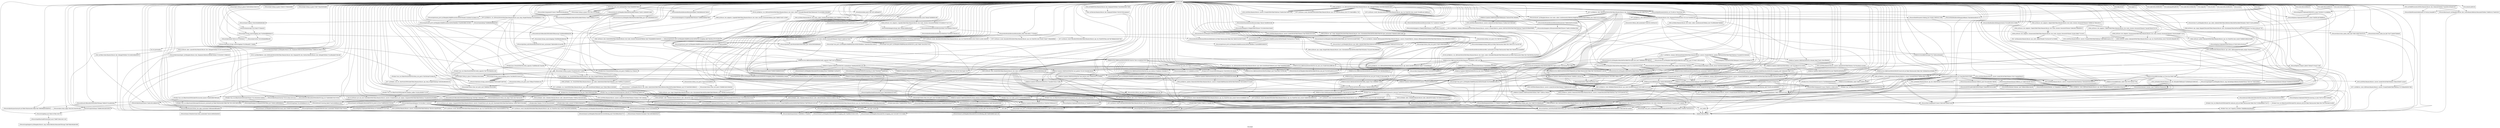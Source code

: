 digraph "Call graph" {
	label="Call graph";

	Node0x7fbb53ed3260 [shape=record,label="{external node}"];
	Node0x7fbb53ed3260 -> Node0x7fbb53ed32f0;
	Node0x7fbb53ed3260 -> Node0x7fbb53ed36a0;
	Node0x7fbb53ed3260 -> Node0x7fbb53ed3740;
	Node0x7fbb53ed3260 -> Node0x7fbb53ed3af0;
	Node0x7fbb53ed3260 -> Node0x7fbb53ed3b50;
	Node0x7fbb53ed3260 -> Node0x7fbb53ed3f30;
	Node0x7fbb53ed3260 -> Node0x7fbb53ed42d0;
	Node0x7fbb53ed3260 -> Node0x7fbb53ed43f0;
	Node0x7fbb53ed3260 -> Node0x7fbb53ed4610;
	Node0x7fbb53ed3260 -> Node0x7fbb53ed48a0;
	Node0x7fbb53ed3260 -> Node0x7fbb53ed4900;
	Node0x7fbb53ed3260 -> Node0x7fbb53ed4960;
	Node0x7fbb53ed3260 -> Node0x7fbb53ed4a20;
	Node0x7fbb53ed3260 -> Node0x7fbb53ed49c0;
	Node0x7fbb53ed3260 -> Node0x7fbb53ed4be0;
	Node0x7fbb53ed3260 -> Node0x7fbb53ed4c40;
	Node0x7fbb53ed3260 -> Node0x7fbb53ed4ca0;
	Node0x7fbb53ed3260 -> Node0x7fbb53ed4670;
	Node0x7fbb53ed3260 -> Node0x7fbb53ed46d0;
	Node0x7fbb53ed3260 -> Node0x7fbb53ed4790;
	Node0x7fbb53ed3260 -> Node0x7fbb53ed4d00;
	Node0x7fbb53ed3260 -> Node0x7fbb53ed4de0;
	Node0x7fbb53ed3260 -> Node0x7fbb53ed4e40;
	Node0x7fbb53ed3260 -> Node0x7fbb53ed54a0;
	Node0x7fbb53ed3260 -> Node0x7fbb53ed5580;
	Node0x7fbb53ed3260 -> Node0x7fbb53ed55e0;
	Node0x7fbb53ed3260 -> Node0x7fbb53ed56c0;
	Node0x7fbb53ed3260 -> Node0x7fbb53ed47f0;
	Node0x7fbb53ed3260 -> Node0x7fbb53ed5860;
	Node0x7fbb53ed3260 -> Node0x7fbb53ed58c0;
	Node0x7fbb53ed3260 -> Node0x7fbb53ed5980;
	Node0x7fbb53ed3260 -> Node0x7fbb53ed59e0;
	Node0x7fbb53ed3260 -> Node0x7fbb53ed4d60;
	Node0x7fbb53ed3260 -> Node0x7fbb53ed5ba0;
	Node0x7fbb53ed3260 -> Node0x7fbb53ed5c00;
	Node0x7fbb53ed3260 -> Node0x7fbb53ed5a60;
	Node0x7fbb53ed3260 -> Node0x7fbb53ed5b40;
	Node0x7fbb53ed3260 -> Node0x7fbb53ed5d10;
	Node0x7fbb53ed3260 -> Node0x7fbb53ed44b0;
	Node0x7fbb53ed3260 -> Node0x7fbb53ed4330;
	Node0x7fbb53ed3260 -> Node0x7fbb53ed5d70;
	Node0x7fbb53ed3260 -> Node0x7fbb53ed5dd0;
	Node0x7fbb53ed3260 -> Node0x7fbb53ed5c60;
	Node0x7fbb53ed3260 -> Node0x7fbb53ed6060;
	Node0x7fbb53ed3260 -> Node0x7fbb53ed60e0;
	Node0x7fbb53ed3260 -> Node0x7fbb53ed6140;
	Node0x7fbb53ed3260 -> Node0x7fbb53ed61a0;
	Node0x7fbb53ed3260 -> Node0x7fbb53ed4390;
	Node0x7fbb53ed3260 -> Node0x7fbb53ed6200;
	Node0x7fbb53ed3260 -> Node0x7fbb53ed6260;
	Node0x7fbb53ed3260 -> Node0x7fbb53ed5cc0;
	Node0x7fbb53ed3260 -> Node0x7fbb53ed6360;
	Node0x7fbb53ed3260 -> Node0x7fbb53ed4450;
	Node0x7fbb53ed3260 -> Node0x7fbb53ed5400;
	Node0x7fbb53ed3260 -> Node0x7fbb53ed63c0;
	Node0x7fbb53ed3260 -> Node0x7fbb53ed6420;
	Node0x7fbb53ed3260 -> Node0x7fbb53ed6480;
	Node0x7fbb53ed3260 -> Node0x7fbb53ed6560;
	Node0x7fbb53ed3260 -> Node0x7fbb53ed65c0;
	Node0x7fbb53ed3260 -> Node0x7fbb53ed64e0;
	Node0x7fbb53ed3260 -> Node0x7fbb53ed6640;
	Node0x7fbb53ed3260 -> Node0x7fbb53ed66a0;
	Node0x7fbb53ed3260 -> Node0x7fbb53ed6760;
	Node0x7fbb53ed3260 -> Node0x7fbb53ed67c0;
	Node0x7fbb53ed3260 -> Node0x7fbb53ed6820;
	Node0x7fbb53ed3260 -> Node0x7fbb53ed6a20;
	Node0x7fbb53ed3260 -> Node0x7fbb53ed6ae0;
	Node0x7fbb53ed3260 -> Node0x7fbb53ed6bc0;
	Node0x7fbb53ed3260 -> Node0x7fbb53ed6ca0;
	Node0x7fbb53ed3260 -> Node0x7fbb53ed3570;
	Node0x7fbb53ed3260 -> Node0x7fbb53ed6d80;
	Node0x7fbb53ed3260 -> Node0x7fbb53ed6e60;
	Node0x7fbb53ed3260 -> Node0x7fbb53ed68a0;
	Node0x7fbb53ed3260 -> Node0x7fbb53ed7220;
	Node0x7fbb53ed3260 -> Node0x7fbb53ed6b40;
	Node0x7fbb53ed3260 -> Node0x7fbb53ed6c20;
	Node0x7fbb53ed3260 -> Node0x7fbb53ed6d00;
	Node0x7fbb53ed3260 -> Node0x7fbb53ed7280;
	Node0x7fbb53ed3260 -> Node0x7fbb53ed7300;
	Node0x7fbb53ed3260 -> Node0x7fbb53ed6a80;
	Node0x7fbb53ed3260 -> Node0x7fbb53ed7380;
	Node0x7fbb53ed3260 -> Node0x7fbb53ed73e0;
	Node0x7fbb53ed3260 -> Node0x7fbb53ed7540;
	Node0x7fbb53ed3260 -> Node0x7fbb53ed7680;
	Node0x7fbb53ed3260 -> Node0x7fbb53ed7a30;
	Node0x7fbb53ed3260 -> Node0x7fbb53ed7aa0;
	Node0x7fbb53ed3260 -> Node0x7fbb53ed7ca0;
	Node0x7fbb53ed3260 -> Node0x7fbb53ed7de0;
	Node0x7fbb53ed3260 -> Node0x7fbb53ed7e40;
	Node0x7fbb53ed3260 -> Node0x7fbb53ed81d0;
	Node0x7fbb53ed3260 -> Node0x7fbb53ed8230;
	Node0x7fbb53ed3260 -> Node0x7fbb53ed82b0;
	Node0x7fbb53ed3260 -> Node0x7fbb53ed8310;
	Node0x7fbb53ed3260 -> Node0x7fbb53ed4000;
	Node0x7fbb53ed3260 -> Node0x7fbb53ed3e70;
	Node0x7fbb53ed3260 -> Node0x7fbb53ed8610;
	Node0x7fbb53ed3260 -> Node0x7fbb53ed8670;
	Node0x7fbb53ed3260 -> Node0x7fbb53ed8370;
	Node0x7fbb53ed3260 -> Node0x7fbb53ed86d0;
	Node0x7fbb53ed3260 -> Node0x7fbb53ed83d0;
	Node0x7fbb53ed3260 -> Node0x7fbb53ed8730;
	Node0x7fbb53ed3260 -> Node0x7fbb53ed8970;
	Node0x7fbb53ed3260 -> Node0x7fbb53ed8910;
	Node0x7fbb53ed3260 -> Node0x7fbb53ed8530;
	Node0x7fbb53ed3260 -> Node0x7fbb53ed8af0;
	Node0x7fbb53ed3260 -> Node0x7fbb53ed4230;
	Node0x7fbb53ed3260 -> Node0x7fbb53ed8cd0;
	Node0x7fbb53ed3260 -> Node0x7fbb53ed8db0;
	Node0x7fbb53ed3260 -> Node0x7fbb53ed8e90;
	Node0x7fbb53ed3260 -> Node0x7fbb53ed8f10;
	Node0x7fbb53ed3260 -> Node0x7fbb53ed8f90;
	Node0x7fbb53ed3260 -> Node0x7fbb53ed7d80;
	Node0x7fbb53ed3260 -> Node0x7fbb53ed9070;
	Node0x7fbb53ed3260 -> Node0x7fbb53ed90d0;
	Node0x7fbb53ed3260 -> Node0x7fbb53ed9130;
	Node0x7fbb53ed3260 -> Node0x7fbb53ed3fa0;
	Node0x7fbb53ed3260 -> Node0x7fbb53ed9210;
	Node0x7fbb53ed3260 -> Node0x7fbb53ed9270;
	Node0x7fbb53ed3260 -> Node0x7fbb53ed92f0;
	Node0x7fbb53ed3260 -> Node0x7fbb53ed7bc0;
	Node0x7fbb53ed3260 -> Node0x7fbb53ed6940;
	Node0x7fbb53ed3260 -> Node0x7fbb53ed9470;
	Node0x7fbb53ed3260 -> Node0x7fbb53ed94f0;
	Node0x7fbb53ed3260 -> Node0x7fbb53ed95d0;
	Node0x7fbb53ed3260 -> Node0x7fbb53ed7060;
	Node0x7fbb53ed3260 -> Node0x7fbb53ed9630;
	Node0x7fbb53ed3260 -> Node0x7fbb53ed9690;
	Node0x7fbb53ed3260 -> Node0x7fbb53ed96f0;
	Node0x7fbb53ed3260 -> Node0x7fbb53ed7f10;
	Node0x7fbb53ed3260 -> Node0x7fbb53ed9750;
	Node0x7fbb53ed3260 -> Node0x7fbb53ed9830;
	Node0x7fbb53ed3260 -> Node0x7fbb53ed98b0;
	Node0x7fbb53ed3260 -> Node0x7fbb53ed9930;
	Node0x7fbb53ed3260 -> Node0x7fbb53ed3bb0;
	Node0x7fbb53ed3260 -> Node0x7fbb53ed99d0;
	Node0x7fbb53ed3260 -> Node0x7fbb53ed9ab0;
	Node0x7fbb53ed3260 -> Node0x7fbb53ed9b90;
	Node0x7fbb53ed3260 -> Node0x7fbb53ed9c10;
	Node0x7fbb53ed3260 -> Node0x7fbb53ed9d70;
	Node0x7fbb53ed3260 -> Node0x7fbb53eda3d0;
	Node0x7fbb53ed3260 -> Node0x7fbb53eda490;
	Node0x7fbb53ed3260 -> Node0x7fbb53eda550;
	Node0x7fbb53ed3260 -> Node0x7fbb53eda610;
	Node0x7fbb53ed3260 -> Node0x7fbb53eda7b0;
	Node0x7fbb53ed3260 -> Node0x7fbb53eda670;
	Node0x7fbb53ed3260 -> Node0x7fbb53eda870;
	Node0x7fbb53ed3260 -> Node0x7fbb53eda4f0;
	Node0x7fbb53ed3260 -> Node0x7fbb53eda5b0;
	Node0x7fbb53ed3260 -> Node0x7fbb53edad10;
	Node0x7fbb53ed3260 -> Node0x7fbb53ed9350;
	Node0x7fbb53ed3260 -> Node0x7fbb53ed8ff0;
	Node0x7fbb53ed3260 -> Node0x7fbb53edb100;
	Node0x7fbb53ed3260 -> Node0x7fbb53edb160;
	Node0x7fbb53ed3260 -> Node0x7fbb53edb220;
	Node0x7fbb53ed3260 -> Node0x7fbb53ed9550;
	Node0x7fbb53ed3260 -> Node0x7fbb53edb280;
	Node0x7fbb53ed3260 -> Node0x7fbb53eda430;
	Node0x7fbb53ed3260 -> Node0x7fbb53eda810;
	Node0x7fbb53ed3260 -> Node0x7fbb53edb650;
	Node0x7fbb53ed3260 -> Node0x7fbb53ed3370;
	Node0x7fbb53ed3260 -> Node0x7fbb53ed5720;
	Node0x7fbb53ed3260 -> Node0x7fbb53edb740;
	Node0x7fbb53ed3260 -> Node0x7fbb53edb8a0;
	Node0x7fbb53ed3260 -> Node0x7fbb53edbd30;
	Node0x7fbb53ed3260 -> Node0x7fbb53edbd90;
	Node0x7fbb53ed3260 -> Node0x7fbb53edbdf0;
	Node0x7fbb53ed3260 -> Node0x7fbb53edbe50;
	Node0x7fbb53ed3260 -> Node0x7fbb53edbf30;
	Node0x7fbb53ed3260 -> Node0x7fbb53edc030;
	Node0x7fbb53ed3260 -> Node0x7fbb53edc090;
	Node0x7fbb53ed3260 -> Node0x7fbb53edc3f0;
	Node0x7fbb53ed3260 -> Node0x7fbb53ed34f0;
	Node0x7fbb53ed3260 -> Node0x7fbb53edc330;
	Node0x7fbb53ed3260 -> Node0x7fbb53ed3490;
	Node0x7fbb53ed3260 -> Node0x7fbb53edbfd0;
	Node0x7fbb53ed3260 -> Node0x7fbb53edb820;
	Node0x7fbb53ed3260 -> Node0x7fbb53edd020;
	Node0x7fbb53ed3260 -> Node0x7fbb53edc800;
	Node0x7fbb53ed3260 -> Node0x7fbb53edcba0;
	Node0x7fbb53ed3260 -> Node0x7fbb53edccc0;
	Node0x7fbb53ed3260 -> Node0x7fbb53edc970;
	Node0x7fbb53ed3260 -> Node0x7fbb53ed38e0;
	Node0x7fbb53ed3260 -> Node0x7fbb53edd080;
	Node0x7fbb53ed3260 -> Node0x7fbb53edb7a0;
	Node0x7fbb53ed3260 -> Node0x7fbb53edd450;
	Node0x7fbb53ed3260 -> Node0x7fbb53edd530;
	Node0x7fbb53ed3260 -> Node0x7fbb53edd9b0;
	Node0x7fbb53ed3260 -> Node0x7fbb53edd230;
	Node0x7fbb53ed3260 -> Node0x7fbb53ed3e10;
	Node0x7fbb53ed3260 -> Node0x7fbb53edc100;
	Node0x7fbb53ed3260 -> Node0x7fbb53edc390;
	Node0x7fbb53ed3260 -> Node0x7fbb53ed37a0;
	Node0x7fbb53ed3260 -> Node0x7fbb53edd0e0;
	Node0x7fbb53ed3260 -> Node0x7fbb53edbeb0;
	Node0x7fbb53ed3260 -> Node0x7fbb53edc760;
	Node0x7fbb53ed3260 -> Node0x7fbb53ed3880;
	Node0x7fbb53ed3260 -> Node0x7fbb53ed3820;
	Node0x7fbb53ed3260 -> Node0x7fbb53ed3940;
	Node0x7fbb53ed3260 -> Node0x7fbb53eddb10;
	Node0x7fbb53ed3260 -> Node0x7fbb53ede660;
	Node0x7fbb53ed3260 -> Node0x7fbb53edcd60;
	Node0x7fbb53ed3260 -> Node0x7fbb53ede500;
	Node0x7fbb53ed3260 -> Node0x7fbb53eddea0;
	Node0x7fbb53ed3260 -> Node0x7fbb53edc890;
	Node0x7fbb53ed3260 -> Node0x7fbb53edd2f0;
	Node0x7fbb53ed3260 -> Node0x7fbb53eddb40;
	Node0x7fbb53ed3260 -> Node0x7fbb53edcfc0;
	Node0x7fbb53ed3260 -> Node0x7fbb53ede830;
	Node0x7fbb53ed3260 -> Node0x7fbb53edbc40;
	Node0x7fbb53ed3260 -> Node0x7fbb53edb1c0;
	Node0x7fbb53ed3260 -> Node0x7fbb53edb4e0;
	Node0x7fbb53ed3260 -> Node0x7fbb53ed70c0;
	Node0x7fbb53ed3260 -> Node0x7fbb53ed7f70;
	Node0x7fbb53ed3260 -> Node0x7fbb53edbba0;
	Node0x7fbb53ed3260 -> Node0x7fbb53edb3c0;
	Node0x7fbb53ed3260 -> Node0x7fbb53ed6f80;
	Node0x7fbb53ed3260 -> Node0x7fbb53edb360;
	Node0x7fbb53ed3260 -> Node0x7fbb53edb420;
	Node0x7fbb53ed3260 -> Node0x7fbb53ed7eb0;
	Node0x7fbb53ed3260 -> Node0x7fbb53ed6f20;
	Node0x7fbb53ed3260 -> Node0x7fbb53ed5640;
	Node0x7fbb53ed3260 -> Node0x7fbb53edbcd0;
	Node0x7fbb53ed3260 -> Node0x7fbb53edeb90;
	Node0x7fbb53ed3260 -> Node0x7fbb53edbc70;
	Node0x7fbb53ed3260 -> Node0x7fbb53ed5500;
	Node0x7fbb53ed3260 -> Node0x7fbb53edc8f0;
	Node0x7fbb53ed3260 -> Node0x7fbb53edb6c0;
	Node0x7fbb53ed3260 -> Node0x7fbb53edeab0;
	Node0x7fbb53ed3260 -> Node0x7fbb53ed6ec0;
	Node0x7fbb53ed3260 -> Node0x7fbb53eded70;
	Node0x7fbb53ed3260 -> Node0x7fbb53ed9c70;
	Node0x7fbb53ed3260 -> Node0x7fbb53edefc0;
	Node0x7fbb53ed3260 -> Node0x7fbb53edf070;
	Node0x7fbb53ed3260 -> Node0x7fbb53ed8b50;
	Node0x7fbb53ed3260 -> Node0x7fbb53ed8e10;
	Node0x7fbb53ed3260 -> Node0x7fbb53eddf90;
	Node0x7fbb53ed3260 -> Node0x7fbb53edecc0;
	Node0x7fbb53ed3260 -> Node0x7fbb53edf4f0;
	Node0x7fbb53ed3260 -> Node0x7fbb53edf550;
	Node0x7fbb53ed3260 -> Node0x7fbb53ed97b0;
	Node0x7fbb53ed3260 -> Node0x7fbb53ed6e00;
	Node0x7fbb53ed3260 -> Node0x7fbb53ed33f0;
	Node0x7fbb53ed3260 -> Node0x7fbb53edf020;
	Node0x7fbb53ed3260 -> Node0x7fbb53edf630;
	Node0x7fbb53ed3260 -> Node0x7fbb53edf760;
	Node0x7fbb53ed3260 -> Node0x7fbb53ed8d30;
	Node0x7fbb53ed3260 -> Node0x7fbb53edfe10;
	Node0x7fbb53ed3260 -> Node0x7fbb53edfed0;
	Node0x7fbb53ed3260 -> Node0x7fbb53edff30;
	Node0x7fbb53ed3260 -> Node0x7fbb53ed39c0;
	Node0x7fbb53ed3260 -> Node0x7fbb53ee01b0;
	Node0x7fbb53ed3260 -> Node0x7fbb53ed3ed0;
	Node0x7fbb53ed3260 -> Node0x7fbb53ed45b0;
	Node0x7fbb53ed3260 -> Node0x7fbb53ed3c50;
	Node0x7fbb53ed3260 -> Node0x7fbb53ee0250;
	Node0x7fbb53ed3260 -> Node0x7fbb53ee02b0;
	Node0x7fbb53ed3260 -> Node0x7fbb53ee0310;
	Node0x7fbb53ed3260 -> Node0x7fbb53ee0370;
	Node0x7fbb53ed3260 -> Node0x7fbb53ee03d0;
	Node0x7fbb53ed3260 -> Node0x7fbb53ee0430;
	Node0x7fbb53ed3260 -> Node0x7fbb53ee0490;
	Node0x7fbb53ed3260 -> Node0x7fbb53ed9190;
	Node0x7fbb53ed3260 -> Node0x7fbb53ee0510;
	Node0x7fbb53ed3260 -> Node0x7fbb53ed93f0;
	Node0x7fbb53ed3260 -> Node0x7fbb53ee05b0;
	Node0x7fbb53ed3260 -> Node0x7fbb53ee0630;
	Node0x7fbb53ed3260 -> Node0x7fbb53ed9a30;
	Node0x7fbb53ed3260 -> Node0x7fbb53ed9b10;
	Node0x7fbb53ed3260 -> Node0x7fbb53ed9dd0;
	Node0x7fbb53ed3260 -> Node0x7fbb53ed8790;
	Node0x7fbb53ed3260 -> Node0x7fbb53eda930;
	Node0x7fbb53ed3260 -> Node0x7fbb53edaa10;
	Node0x7fbb53ed3260 -> Node0x7fbb53edaaf0;
	Node0x7fbb53ed3260 -> Node0x7fbb53edabd0;
	Node0x7fbb53ed3260 -> Node0x7fbb53edae00;
	Node0x7fbb53ed3260 -> Node0x7fbb53edae60;
	Node0x7fbb53ed3260 -> Node0x7fbb53ee07d0;
	Node0x7fbb53ed3260 -> Node0x7fbb53edb970;
	Node0x7fbb53ed3260 -> Node0x7fbb53ee0870;
	Node0x7fbb53ed3260 -> Node0x7fbb53edb900;
	Node0x7fbb53ed3260 -> Node0x7fbb53ee08f0;
	Node0x7fbb53ed3260 -> Node0x7fbb53ee0970;
	Node0x7fbb53ed3260 -> Node0x7fbb53ee09d0;
	Node0x7fbb53ed3260 -> Node0x7fbb53edd4b0;
	Node0x7fbb53ed3260 -> Node0x7fbb53edea20;
	Node0x7fbb53ed3260 -> Node0x7fbb53edeb10;
	Node0x7fbb53ed3260 -> Node0x7fbb53ee0a90;
	Node0x7fbb53ed3260 -> Node0x7fbb53eded20;
	Node0x7fbb53ed3260 -> Node0x7fbb53edfc00;
	Node0x7fbb53ed3260 -> Node0x7fbb53edfce0;
	Node0x7fbb53ed3260 -> Node0x7fbb53edfe70;
	Node0x7fbb53ed3260 -> Node0x7fbb53ee0b90;
	Node0x7fbb53ed32f0 [shape=record,label="{_ZN100_$LT$bitvec..vec..BitVec$LT$C$C$T$GT$$u20$as$u20$core..iter..traits..collect..Extend$LT$bool$GT$$GT$6extend17h14c0489dc186cd89E}"];
	Node0x7fbb53ed32f0 -> Node0x7fbb53ed3370;
	Node0x7fbb53ed32f0 -> Node0x7fbb53ed33f0;
	Node0x7fbb53ed32f0 -> Node0x7fbb53ed3490;
	Node0x7fbb53ed32f0 -> Node0x7fbb53ed3490;
	Node0x7fbb53ed32f0 -> Node0x7fbb53ed3570;
	Node0x7fbb53ed36a0 [shape=record,label="{_ZN100_$LT$bitvec..vec..BitVec$LT$C$C$T$GT$$u20$as$u20$core..iter..traits..collect..Extend$LT$bool$GT$$GT$6extend28_$u7b$$u7b$closure$u7d$$u7d$17hb359928ac44a5f4aE}"];
	Node0x7fbb53ed36a0 -> Node0x7fbb53ed34f0;
	Node0x7fbb53ed3740 [shape=record,label="{_ZN113_$LT$bitvec..domain..BitDomainKind$u20$as$u20$core..convert..From$LT$$RF$bitvec..pointer..BitPtr$LT$T$GT$$GT$$GT$4from17he1bce570e6b2412aE}"];
	Node0x7fbb53ed3740 -> Node0x7fbb53ed3820;
	Node0x7fbb53ed3740 -> Node0x7fbb53ed3880;
	Node0x7fbb53ed3740 -> Node0x7fbb53ed38e0;
	Node0x7fbb53ed3740 -> Node0x7fbb53ed39c0;
	Node0x7fbb53ed3740 -> Node0x7fbb53ed39c0;
	Node0x7fbb53ed3af0 [shape=record,label="{_ZN114_$LT$bitvec..domain..BitDomain$LT$T$GT$$u20$as$u20$core..convert..From$LT$bitvec..pointer..BitPtr$LT$T$GT$$GT$$GT$4from17habd19328fda0599dE}"];
	Node0x7fbb53ed3af0 -> Node0x7fbb53ed3b50;
	Node0x7fbb53ed3af0 -> Node0x7fbb53ed3bb0;
	Node0x7fbb53ed3b50 [shape=record,label="{_ZN117_$LT$bitvec..domain..BitDomainMut$LT$T$GT$$u20$as$u20$core..convert..From$LT$bitvec..pointer..BitPtr$LT$T$GT$$GT$$GT$4from17hc4a6ef33532b844bE}"];
	Node0x7fbb53ed3b50 -> Node0x7fbb53ed3820;
	Node0x7fbb53ed3b50 -> Node0x7fbb53ed3940;
	Node0x7fbb53ed3b50 -> Node0x7fbb53ed37a0;
	Node0x7fbb53ed3b50 -> Node0x7fbb53ed3e10;
	Node0x7fbb53ed3b50 -> Node0x7fbb53ed3e70;
	Node0x7fbb53ed3b50 -> Node0x7fbb53ed3fa0;
	Node0x7fbb53ed3b50 -> Node0x7fbb53ed4000;
	Node0x7fbb53ed3b50 -> Node0x7fbb53ed3fa0;
	Node0x7fbb53ed3b50 -> Node0x7fbb53ed3e70;
	Node0x7fbb53ed3b50 -> Node0x7fbb53ed3fa0;
	Node0x7fbb53ed3b50 -> Node0x7fbb53ed4000;
	Node0x7fbb53ed3b50 -> Node0x7fbb53ed3fa0;
	Node0x7fbb53ed3b50 -> Node0x7fbb53ed3ed0;
	Node0x7fbb53ed3f30 [shape=record,label="{_ZN119_$LT$bitvec..domain..BitDomain$LT$T$GT$$u20$as$u20$core..convert..From$LT$bitvec..domain..BitDomainMut$LT$T$GT$$GT$$GT$4from17h5122bf24b6437663E}"];
	Node0x7fbb53ed3f30 -> Node0x7fbb53ed4230;
	Node0x7fbb53ed3f30 -> Node0x7fbb53ed4230;
	Node0x7fbb53ed3f30 -> Node0x7fbb53ed4230;
	Node0x7fbb53ed3f30 -> Node0x7fbb53ed4230;
	Node0x7fbb53ed42d0 [shape=record,label="{_ZN119_$LT$core..ptr..non_null..NonNull$LT$T$GT$$u20$as$u20$core..convert..From$LT$core..ptr..unique..Unique$LT$T$GT$$GT$$GT$4from17h2ae6e3d5a265496bE}"];
	Node0x7fbb53ed42d0 -> Node0x7fbb53ed4330;
	Node0x7fbb53ed42d0 -> Node0x7fbb53ed4390;
	Node0x7fbb53ed43f0 [shape=record,label="{_ZN119_$LT$core..ptr..unique..Unique$LT$T$GT$$u20$as$u20$core..convert..From$LT$core..ptr..non_null..NonNull$LT$T$GT$$GT$$GT$4from17h84975bd1525d1896E}"];
	Node0x7fbb53ed43f0 -> Node0x7fbb53ed4450;
	Node0x7fbb53ed43f0 -> Node0x7fbb53ed44b0;
	Node0x7fbb53ed4550 [shape=record,label="{_ZN42_$LT$u8$u20$as$u20$core..ops..bit..Shl$GT$3shl17h3d333635f7e415d1E}"];
	Node0x7fbb53ed4550 -> Node0x7fbb53ed45b0;
	Node0x7fbb53ed4610 [shape=record,label="{_ZN44_$LT$$RF$T$u20$as$u20$core..fmt..Display$GT$3fmt17hcb580de5eacb7c8fE}"];
	Node0x7fbb53ed4610 -> Node0x7fbb53ed3c50;
	Node0x7fbb53ed3cb0 [shape=record,label="{_ZN45_$LT$u8$u20$as$u20$core..ops..bit..BitAnd$GT$6bitand17h26bd0eab23390619E}"];
	Node0x7fbb53ed4840 [shape=record,label="{_ZN47_$LT$usize$u20$as$u20$core..ops..arith..Add$GT$3add17hc03a3c0072a70098E}"];
	Node0x7fbb53ed4840 -> Node0x7fbb53ed45b0;
	Node0x7fbb53ed48a0 [shape=record,label="{_ZN4core10intrinsics19copy_nonoverlapping17h045c8a6675ef9794E}"];
	Node0x7fbb53ed4900 [shape=record,label="{_ZN4core10intrinsics19copy_nonoverlapping17h2299eae66717b969E}"];
	Node0x7fbb53ed4960 [shape=record,label="{_ZN4core3cmp3Ord3max17h98861883cbd01b93E}"];
	Node0x7fbb53ed4960 -> Node0x7fbb53ed49c0;
	Node0x7fbb53ed4a20 [shape=record,label="{_ZN4core3cmp3max17hc1950fa96acfc511E}"];
	Node0x7fbb53ed4a20 -> Node0x7fbb53ed4960;
	Node0x7fbb53ed4aa0 [shape=record,label="{_ZN4core3cmp5impls50_$LT$impl$u20$core..cmp..Ord$u20$for$u20$usize$GT$3cmp17hb979dbc08cbb9168E}"];
	Node0x7fbb53ed5040 [shape=record,label="{_ZN4core3num23_$LT$impl$u20$usize$GT$11checked_add17h91062edaa248558fE}"];
	Node0x7fbb53ed5040 -> Node0x7fbb53ed50a0;
	Node0x7fbb53ed4b00 [shape=record,label="{_ZN4core3cmp5impls53_$LT$impl$u20$core..cmp..PartialEq$u20$for$u20$u8$GT$2ne17h047e077d4d243fe0E}"];
	Node0x7fbb53ed49c0 [shape=record,label="{_ZN4core3cmp6max_by17hb41247fde11f4472E}"];
	Node0x7fbb53ed49c0 -> Node0x7fbb53ed4b60;
	Node0x7fbb53ed4be0 [shape=record,label="{_ZN4core3fmt10ArgumentV13new17h29d122ede9425414E}"];
	Node0x7fbb53ed4c40 [shape=record,label="{_ZN4core3fmt10ArgumentV13new17h35426c247f0add52E}"];
	Node0x7fbb53ed4ca0 [shape=record,label="{_ZN4core3fmt10ArgumentV13new17h8e065e919b3a69eaE}"];
	Node0x7fbb53ed4670 [shape=record,label="{_ZN4core3fmt10ArgumentV13new17hbe83c11c3fe61453E}"];
	Node0x7fbb53ed46d0 [shape=record,label="{_ZN4core3fmt10ArgumentV13new17hd3c5dd7f380007edE}"];
	Node0x7fbb53ed4730 [shape=record,label="{_ZN4core3fmt9Arguments6new_v117h9da0472da5dee03aE}"];
	Node0x7fbb53ed4790 [shape=record,label="{_ZN4core3mem4drop17h4696efbed8fadcb4E}"];
	Node0x7fbb53ed4790 -> Node0x7fbb53ed47f0;
	Node0x7fbb53ed4d00 [shape=record,label="{_ZN4core3mem4swap17h2153da37570deeb2E}"];
	Node0x7fbb53ed4d00 -> Node0x7fbb53ed4d60;
	Node0x7fbb53ed4de0 [shape=record,label="{_ZN4core3mem6forget17h725688bf0cca25b3E}"];
	Node0x7fbb53ed4e40 [shape=record,label="{_ZN4core3mem7replace17h819284890fe983dbE}"];
	Node0x7fbb53ed4e40 -> Node0x7fbb53ed4d00;
	Node0x7fbb53ed4ec0 [shape=record,label="{_ZN4core3num12NonZeroUsize13new_unchecked17ha3ce1e963d2be843E}"];
	Node0x7fbb53ed4f20 [shape=record,label="{_ZN4core3num12NonZeroUsize3get17hdc1e8026bb9458a7E}"];
	Node0x7fbb53ed4f80 [shape=record,label="{_ZN4core3num23_$LT$impl$u20$isize$GT$15overflowing_add17h2af5ccefc4d99986E}"];
	Node0x7fbb53ed4fe0 [shape=record,label="{_ZN4core3num23_$LT$impl$u20$usize$GT$10count_ones17h95f0730c544d6d2eE}"];
	Node0x7fbb53ed60e0 [shape=record,label="{_ZN4core3ptr7mut_ptr31_$LT$impl$u20$$BP$mut$u20$T$GT$6offset17hbd500e3f2b21995cE}"];
	Node0x7fbb53ed5120 [shape=record,label="{_ZN4core3num23_$LT$impl$u20$usize$GT$11checked_mul17h1179a439c816ad03E}"];
	Node0x7fbb53ed5120 -> Node0x7fbb53ed5180;
	Node0x7fbb53ed5200 [shape=record,label="{_ZN4core3num23_$LT$impl$u20$usize$GT$12wrapping_add17had9dbc5526e3152fE}"];
	Node0x7fbb53ed5260 [shape=record,label="{_ZN4core3num23_$LT$impl$u20$usize$GT$12wrapping_sub17h1f3c9677d747e9dbE}"];
	Node0x7fbb53ed52c0 [shape=record,label="{_ZN4core3num23_$LT$impl$u20$usize$GT$14trailing_zeros17h08938ba71a305a87E}"];
	Node0x7fbb53ed5320 [shape=record,label="{_ZN4core3num23_$LT$impl$u20$usize$GT$15is_power_of_two17heff05de3dc223419E}"];
	Node0x7fbb53ed5320 -> Node0x7fbb53ed4fe0;
	Node0x7fbb53ed50a0 [shape=record,label="{_ZN4core3num23_$LT$impl$u20$usize$GT$15overflowing_add17hefd55b86914ad114E}"];
	Node0x7fbb53ed5180 [shape=record,label="{_ZN4core3num23_$LT$impl$u20$usize$GT$15overflowing_mul17h3e2fd6ea58a5cf71E}"];
	Node0x7fbb53ed53a0 [shape=record,label="{_ZN4core3ops8function6FnOnce9call_once17h8d16b4deecd276e5E}"];
	Node0x7fbb53ed53a0 -> Node0x7fbb53ed5400;
	Node0x7fbb53ed4b60 [shape=record,label="{_ZN4core3ops8function6FnOnce9call_once17hd6d73e6ecc8e1314E}"];
	Node0x7fbb53ed4b60 -> Node0x7fbb53ed4aa0;
	Node0x7fbb53ed54a0 [shape=record,label="{_ZN4core3ptr13drop_in_place17h26bd4ea104b106e9E}"];
	Node0x7fbb53ed54a0 -> Node0x7fbb53ed5500;
	Node0x7fbb53ed5580 [shape=record,label="{_ZN4core3ptr13drop_in_place17h50528563a7d26474E}"];
	Node0x7fbb53ed55e0 [shape=record,label="{_ZN4core3ptr13drop_in_place17h527f0cc105106ed6E}"];
	Node0x7fbb53ed55e0 -> Node0x7fbb53ed5640;
	Node0x7fbb53ed56c0 [shape=record,label="{_ZN4core3ptr13drop_in_place17hb02e72766c6e386fE}"];
	Node0x7fbb53ed47f0 [shape=record,label="{_ZN4core3ptr13drop_in_place17hca92d2a193171cb5E}"];
	Node0x7fbb53ed47f0 -> Node0x7fbb53ed5720;
	Node0x7fbb53ed47f0 -> Node0x7fbb53ed54a0;
	Node0x7fbb53ed47f0 -> Node0x7fbb53ed54a0;
	Node0x7fbb53ed5860 [shape=record,label="{_ZN4core3ptr13drop_in_place17hd0770dacf4595dddE}"];
	Node0x7fbb53ed58c0 [shape=record,label="{_ZN4core3ptr19swap_nonoverlapping17h82f6b0d9cbfdef3aE}"];
	Node0x7fbb53ed58c0 -> Node0x7fbb53ed5920;
	Node0x7fbb53ed5980 [shape=record,label="{_ZN4core3ptr20slice_from_raw_parts17h096d914b523d4d3eE}"];
	Node0x7fbb53ed59e0 [shape=record,label="{_ZN4core3ptr20slice_from_raw_parts17ha91c58de5deb8f10E}"];
	Node0x7fbb53ed4d60 [shape=record,label="{_ZN4core3ptr23swap_nonoverlapping_one17hc09e0dfbfb9defa7E}"];
	Node0x7fbb53ed4d60 -> Node0x7fbb53ed58c0;
	Node0x7fbb53ed4d60 -> Node0x7fbb53ed5a60;
	Node0x7fbb53ed4d60 -> Node0x7fbb53ed4900;
	Node0x7fbb53ed4d60 -> Node0x7fbb53ed5b40;
	Node0x7fbb53ed5ba0 [shape=record,label="{_ZN4core3ptr24slice_from_raw_parts_mut17h55d8fe1b5c352a14E}"];
	Node0x7fbb53ed5c00 [shape=record,label="{_ZN4core3ptr24slice_from_raw_parts_mut17hb6f48a7e0e55f2fbE}"];
	Node0x7fbb53ed5920 [shape=record,label="{_ZN4core3ptr25swap_nonoverlapping_bytes17he28bd3f23c3ae3c2E}"];
	Node0x7fbb53ed5920 -> Node0x7fbb53ed5c60;
	Node0x7fbb53ed5920 -> Node0x7fbb53ed5c60;
	Node0x7fbb53ed5920 -> Node0x7fbb53ed48a0;
	Node0x7fbb53ed5920 -> Node0x7fbb53ed48a0;
	Node0x7fbb53ed5920 -> Node0x7fbb53ed48a0;
	Node0x7fbb53ed5920 -> Node0x7fbb53ed5c60;
	Node0x7fbb53ed5920 -> Node0x7fbb53ed5c60;
	Node0x7fbb53ed5920 -> Node0x7fbb53ed48a0;
	Node0x7fbb53ed5920 -> Node0x7fbb53ed48a0;
	Node0x7fbb53ed5920 -> Node0x7fbb53ed48a0;
	Node0x7fbb53ed5a60 [shape=record,label="{_ZN4core3ptr4read17hf1b11ec747b95b8cE}"];
	Node0x7fbb53ed5a60 -> Node0x7fbb53ed4900;
	Node0x7fbb53ed5b40 [shape=record,label="{_ZN4core3ptr5write17h532d36a66eff6a56E}"];
	Node0x7fbb53ed5d10 [shape=record,label="{_ZN4core3ptr5write17h66a794033b3aa719E}"];
	Node0x7fbb53ed44b0 [shape=record,label="{_ZN4core3ptr6unique15Unique$LT$T$GT$13new_unchecked17h64a8247d4477f919E}"];
	Node0x7fbb53ed4330 [shape=record,label="{_ZN4core3ptr6unique15Unique$LT$T$GT$6as_ptr17h9d3e146f606dbb9cE}"];
	Node0x7fbb53ed5d70 [shape=record,label="{_ZN4core3ptr7mut_ptr31_$LT$impl$u20$$BP$mut$u20$T$GT$12wrapping_add17hd8eed9c12af977d7E}"];
	Node0x7fbb53ed5d70 -> Node0x7fbb53ed5dd0;
	Node0x7fbb53ed5dd0 [shape=record,label="{_ZN4core3ptr7mut_ptr31_$LT$impl$u20$$BP$mut$u20$T$GT$15wrapping_offset17h4e65a72b2f2a03c2E}"];
	Node0x7fbb53ed5c60 [shape=record,label="{_ZN4core3ptr7mut_ptr31_$LT$impl$u20$$BP$mut$u20$T$GT$3add17h47629849bec4d0ccE}"];
	Node0x7fbb53ed5c60 -> Node0x7fbb53ed6060;
	Node0x7fbb53ed6060 [shape=record,label="{_ZN4core3ptr7mut_ptr31_$LT$impl$u20$$BP$mut$u20$T$GT$6offset17hb415b67f057a95feE}"];
	Node0x7fbb53ed6140 [shape=record,label="{_ZN4core3ptr7mut_ptr31_$LT$impl$u20$$BP$mut$u20$T$GT$7is_null17hbbf17ebc42934755E}"];
	Node0x7fbb53ed61a0 [shape=record,label="{_ZN4core3ptr7mut_ptr31_$LT$impl$u20$$BP$mut$u20$T$GT$7is_null17hc3d8992a3e3044afE}"];
	Node0x7fbb53ed4390 [shape=record,label="{_ZN4core3ptr8non_null16NonNull$LT$T$GT$13new_unchecked17h87381e75a5a0d28dE}"];
	Node0x7fbb53ed6200 [shape=record,label="{_ZN4core3ptr8non_null16NonNull$LT$T$GT$13new_unchecked17hbb3e0d841d1eac08E}"];
	Node0x7fbb53ed6260 [shape=record,label="{_ZN4core3ptr8non_null16NonNull$LT$T$GT$3new17h4b4fc4b1b19ca877E}"];
	Node0x7fbb53ed6260 -> Node0x7fbb53ed61a0;
	Node0x7fbb53ed6260 -> Node0x7fbb53ed4390;
	Node0x7fbb53ed5cc0 [shape=record,label="{_ZN4core3ptr8non_null16NonNull$LT$T$GT$4cast17h287f5fa35d5e202dE}"];
	Node0x7fbb53ed5cc0 -> Node0x7fbb53ed4450;
	Node0x7fbb53ed5cc0 -> Node0x7fbb53ed4390;
	Node0x7fbb53ed6360 [shape=record,label="{_ZN4core3ptr8non_null16NonNull$LT$T$GT$6as_ptr17h82a029658d66dafeE}"];
	Node0x7fbb53ed4450 [shape=record,label="{_ZN4core3ptr8non_null16NonNull$LT$T$GT$6as_ptr17hae322dc61f8bd28eE}"];
	Node0x7fbb53ed5400 [shape=record,label="{_ZN4core3ptr8non_null16NonNull$LT$T$GT$8dangling17hdf479b54ef083506E}"];
	Node0x7fbb53ed5400 -> Node0x7fbb53ed4390;
	Node0x7fbb53ed63c0 [shape=record,label="{_ZN4core3ptr9const_ptr33_$LT$impl$u20$$BP$const$u20$T$GT$12wrapping_add17h9c65ec2f7b791bf5E}"];
	Node0x7fbb53ed63c0 -> Node0x7fbb53ed6420;
	Node0x7fbb53ed6420 [shape=record,label="{_ZN4core3ptr9const_ptr33_$LT$impl$u20$$BP$const$u20$T$GT$15wrapping_offset17h459d0b080a12e8adE}"];
	Node0x7fbb53ed6480 [shape=record,label="{_ZN4core3ptr9const_ptr33_$LT$impl$u20$$BP$const$u20$T$GT$3add17h2d49437422b94575E}"];
	Node0x7fbb53ed6480 -> Node0x7fbb53ed64e0;
	Node0x7fbb53ed6560 [shape=record,label="{_ZN4core3ptr9const_ptr33_$LT$impl$u20$$BP$const$u20$T$GT$3add17h454a4c04147786c9E}"];
	Node0x7fbb53ed6560 -> Node0x7fbb53ed65c0;
	Node0x7fbb53ed65c0 [shape=record,label="{_ZN4core3ptr9const_ptr33_$LT$impl$u20$$BP$const$u20$T$GT$6offset17hc6e4fbf68546dd33E}"];
	Node0x7fbb53ed64e0 [shape=record,label="{_ZN4core3ptr9const_ptr33_$LT$impl$u20$$BP$const$u20$T$GT$6offset17he00905df9cc5d160E}"];
	Node0x7fbb53ed6640 [shape=record,label="{_ZN4core3ptr9const_ptr33_$LT$impl$u20$$BP$const$u20$T$GT$7is_null17h3072579dc9ced00bE}"];
	Node0x7fbb53ed66a0 [shape=record,label="{_ZN4core3ptr9const_ptr33_$LT$impl$u20$$BP$const$u20$T$GT$7is_null17hfe4b016b7a7b14b0E}"];
	Node0x7fbb53ed6700 [shape=record,label="{_ZN4core3str19from_utf8_unchecked17hc4b76c1282f2ee31E}"];
	Node0x7fbb53ed6760 [shape=record,label="{_ZN4core4cell19UnsafeCell$LT$T$GT$3get17hada39452452e2cb9E}"];
	Node0x7fbb53ed67c0 [shape=record,label="{_ZN4core4iter6traits8iterator8Iterator4fold17h878d4fabc0763813E}"];
	Node0x7fbb53ed67c0 -> Node0x7fbb53ed6820;
	Node0x7fbb53ed67c0 -> Node0x7fbb53ed68a0;
	Node0x7fbb53ed67c0 -> Node0x7fbb53ed6940;
	Node0x7fbb53ed6820 [shape=record,label="{_ZN4core4iter6traits8iterator8Iterator4fold2ok17h2ef59e7b78dc3b11E}"];
	Node0x7fbb53ed6a20 [shape=record,label="{_ZN4core4iter6traits8iterator8Iterator4fold2ok28_$u7b$$u7b$closure$u7d$$u7d$17h891f51d258072b30E}"];
	Node0x7fbb53ed6a20 -> Node0x7fbb53ed6a80;
	Node0x7fbb53ed6ae0 [shape=record,label="{_ZN4core4iter6traits8iterator8Iterator4skip17hbcb474849f83629dE}"];
	Node0x7fbb53ed6ae0 -> Node0x7fbb53ed6b40;
	Node0x7fbb53ed6bc0 [shape=record,label="{_ZN4core4iter6traits8iterator8Iterator4take17h1714e94919170838E}"];
	Node0x7fbb53ed6bc0 -> Node0x7fbb53ed6c20;
	Node0x7fbb53ed6ca0 [shape=record,label="{_ZN4core4iter6traits8iterator8Iterator6copied17h4b2b66c6e5875661E}"];
	Node0x7fbb53ed6ca0 -> Node0x7fbb53ed6d00;
	Node0x7fbb53ed3570 [shape=record,label="{_ZN4core4iter6traits8iterator8Iterator8for_each17h6ea87494f66081e6E}"];
	Node0x7fbb53ed3570 -> Node0x7fbb53ed6d80;
	Node0x7fbb53ed3570 -> Node0x7fbb53ed6e00;
	Node0x7fbb53ed6d80 [shape=record,label="{_ZN4core4iter6traits8iterator8Iterator8for_each4call17h7eecc87fa2a967e7E}"];
	Node0x7fbb53ed6e60 [shape=record,label="{_ZN4core4iter6traits8iterator8Iterator8for_each4call28_$u7b$$u7b$closure$u7d$$u7d$17h9e0955e3ca9a6bfdE}"];
	Node0x7fbb53ed6e60 -> Node0x7fbb53ed36a0;
	Node0x7fbb53ed68a0 [shape=record,label="{_ZN4core4iter6traits8iterator8Iterator8try_fold17heb148d117752b4f3E}"];
	Node0x7fbb53ed68a0 -> Node0x7fbb53ed6ec0;
	Node0x7fbb53ed68a0 -> Node0x7fbb53ed6a20;
	Node0x7fbb53ed68a0 -> Node0x7fbb53ed6f80;
	Node0x7fbb53ed68a0 -> Node0x7fbb53ed7060;
	Node0x7fbb53ed68a0 -> Node0x7fbb53ed70c0;
	Node0x7fbb53ed68a0 -> Node0x7fbb53ed6f20;
	Node0x7fbb53ed7220 [shape=record,label="{_ZN4core4iter6traits8iterator8Iterator9enumerate17h6b0c64ef54183ebdE}"];
	Node0x7fbb53ed7220 -> Node0x7fbb53ed7280;
	Node0x7fbb53ed6b40 [shape=record,label="{_ZN4core4iter8adapters13Skip$LT$I$GT$3new17h51df4c63e9c026e0E}"];
	Node0x7fbb53ed6c20 [shape=record,label="{_ZN4core4iter8adapters13Take$LT$I$GT$3new17h490740922791fa25E}"];
	Node0x7fbb53ed6d00 [shape=record,label="{_ZN4core4iter8adapters15Copied$LT$I$GT$3new17heff8dcf3b8dad76bE}"];
	Node0x7fbb53ed7280 [shape=record,label="{_ZN4core4iter8adapters18Enumerate$LT$I$GT$3new17haf6c3195d09ee206E}"];
	Node0x7fbb53ed7300 [shape=record,label="{_ZN4core4iter8adapters9copy_fold17h9aa91d9b6decfbefE}"];
	Node0x7fbb53ed6a80 [shape=record,label="{_ZN4core4iter8adapters9copy_fold28_$u7b$$u7b$closure$u7d$$u7d$17h853c24c75ec50478E}"];
	Node0x7fbb53ed6a80 -> Node0x7fbb53ed6e60;
	Node0x7fbb53ed7380 [shape=record,label="{_ZN4core4sync6atomic10atomic_and17hf86e03fdbbc0da58E}"];
	Node0x7fbb53ed73e0 [shape=record,label="{_ZN4core4sync6atomic11atomic_load17h368f19e780ad4464E}"];
	Node0x7fbb53ed73e0 -> Node0x7fbb53ed45b0;
	Node0x7fbb53ed73e0 -> Node0x7fbb53ed45b0;
	Node0x7fbb53ed6fe0 [shape=record,label="{_ZN4core4sync6atomic8AtomicU84load17h0499a03e3ebe6b46E}"];
	Node0x7fbb53ed6fe0 -> Node0x7fbb53ed6760;
	Node0x7fbb53ed6fe0 -> Node0x7fbb53ed73e0;
	Node0x7fbb53ed74e0 [shape=record,label="{_ZN4core4sync6atomic8AtomicU88fetch_or17hdbf7382490790e5cE}"];
	Node0x7fbb53ed74e0 -> Node0x7fbb53ed6760;
	Node0x7fbb53ed74e0 -> Node0x7fbb53ed7540;
	Node0x7fbb53ed75e0 [shape=record,label="{_ZN4core4sync6atomic8AtomicU89fetch_and17h5ce495309c7b8fc6E}"];
	Node0x7fbb53ed75e0 -> Node0x7fbb53ed6760;
	Node0x7fbb53ed75e0 -> Node0x7fbb53ed7380;
	Node0x7fbb53ed7540 [shape=record,label="{_ZN4core4sync6atomic9atomic_or17h8a8efb3571080459E}"];
	Node0x7fbb53ed7680 [shape=record,label="{_ZN4core5alloc10size_align17h8c204218a5030cabE}"];
	Node0x7fbb53ed76e0 [shape=record,label="{_ZN4core5alloc6Layout15from_size_align17h40c15b575b52ea5eE}"];
	Node0x7fbb53ed76e0 -> Node0x7fbb53ed5320;
	Node0x7fbb53ed76e0 -> Node0x7fbb53ed7740;
	Node0x7fbb53ed77e0 [shape=record,label="{_ZN4core5alloc6Layout18padding_needed_for17he5e99d5e0e70ba57E}"];
	Node0x7fbb53ed77e0 -> Node0x7fbb53ed7840;
	Node0x7fbb53ed77e0 -> Node0x7fbb53ed5200;
	Node0x7fbb53ed77e0 -> Node0x7fbb53ed5260;
	Node0x7fbb53ed77e0 -> Node0x7fbb53ed5260;
	Node0x7fbb53ed77e0 -> Node0x7fbb53ed5260;
	Node0x7fbb53ed7740 [shape=record,label="{_ZN4core5alloc6Layout25from_size_align_unchecked17hf604e8e3ffd3bafdE}"];
	Node0x7fbb53ed7740 -> Node0x7fbb53ed4ec0;
	Node0x7fbb53ed7a30 [shape=record,label="{_ZN4core5alloc6Layout3new17he6419f1e58fb0976E}"];
	Node0x7fbb53ed7a30 -> Node0x7fbb53ed7680;
	Node0x7fbb53ed7a30 -> Node0x7fbb53ed7740;
	Node0x7fbb53ed7840 [shape=record,label="{_ZN4core5alloc6Layout4size17h0df3663cc725ad65E}"];
	Node0x7fbb53ed78d0 [shape=record,label="{_ZN4core5alloc6Layout5align17h54a723cf358fef00E}"];
	Node0x7fbb53ed78d0 -> Node0x7fbb53ed4f20;
	Node0x7fbb53ed7aa0 [shape=record,label="{_ZN4core5alloc6Layout5array17h22cccebac1dc551eE}"];
	Node0x7fbb53ed7aa0 -> Node0x7fbb53ed7a30;
	Node0x7fbb53ed7aa0 -> Node0x7fbb53ed7b20;
	Node0x7fbb53ed7aa0 -> Node0x7fbb53ed7bc0;
	Node0x7fbb53ed7ca0 [shape=record,label="{_ZN4core5alloc6Layout5array28_$u7b$$u7b$closure$u7d$$u7d$17h98386af454bafd53E}"];
	Node0x7fbb53ed7b20 [shape=record,label="{_ZN4core5alloc6Layout6repeat17h7032389c17126203E}"];
	Node0x7fbb53ed7b20 -> Node0x7fbb53ed7840;
	Node0x7fbb53ed7b20 -> Node0x7fbb53ed78d0;
	Node0x7fbb53ed7b20 -> Node0x7fbb53ed77e0;
	Node0x7fbb53ed7b20 -> Node0x7fbb53ed5040;
	Node0x7fbb53ed7b20 -> Node0x7fbb53ed7d80;
	Node0x7fbb53ed7b20 -> Node0x7fbb53ed7eb0;
	Node0x7fbb53ed7b20 -> Node0x7fbb53ed7f10;
	Node0x7fbb53ed7b20 -> Node0x7fbb53ed7f70;
	Node0x7fbb53ed7b20 -> Node0x7fbb53ed5120;
	Node0x7fbb53ed7b20 -> Node0x7fbb53ed7d80;
	Node0x7fbb53ed7b20 -> Node0x7fbb53ed7eb0;
	Node0x7fbb53ed7b20 -> Node0x7fbb53ed7f10;
	Node0x7fbb53ed7b20 -> Node0x7fbb53ed7f70;
	Node0x7fbb53ed7b20 -> Node0x7fbb53ed78d0;
	Node0x7fbb53ed7b20 -> Node0x7fbb53ed7740;
	Node0x7fbb53ed7de0 [shape=record,label="{_ZN4core5slice14from_raw_parts17h2739678b73ee106bE}"];
	Node0x7fbb53ed7de0 -> Node0x7fbb53ed59e0;
	Node0x7fbb53ed7e40 [shape=record,label="{_ZN4core5slice14from_raw_parts17haa32c9cf34feff05E}"];
	Node0x7fbb53ed7e40 -> Node0x7fbb53ed5980;
	Node0x7fbb53ed81d0 [shape=record,label="{_ZN4core5slice18from_raw_parts_mut17hbd0b890897a6331bE}"];
	Node0x7fbb53ed81d0 -> Node0x7fbb53ed5ba0;
	Node0x7fbb53ed8230 [shape=record,label="{_ZN4core5slice18from_raw_parts_mut17hfbaa37fc95b83e1eE}"];
	Node0x7fbb53ed8230 -> Node0x7fbb53ed5c00;
	Node0x7fbb53ed82b0 [shape=record,label="{_ZN4core5slice29_$LT$impl$u20$$u5b$T$u5d$$GT$10as_mut_ptr17h1502f1ae642a1a57E}"];
	Node0x7fbb53ed8310 [shape=record,label="{_ZN4core5slice29_$LT$impl$u20$$u5b$T$u5d$$GT$12split_at_mut17h0c2bc5b472f17c96E}"];
	Node0x7fbb53ed8310 -> Node0x7fbb53ed8370;
	Node0x7fbb53ed8310 -> Node0x7fbb53ed82b0;
	Node0x7fbb53ed8310 -> Node0x7fbb53ed81d0;
	Node0x7fbb53ed8310 -> Node0x7fbb53ed45b0;
	Node0x7fbb53ed8310 -> Node0x7fbb53ed5c60;
	Node0x7fbb53ed8310 -> Node0x7fbb53ed81d0;
	Node0x7fbb53ed4000 [shape=record,label="{_ZN4core5slice29_$LT$impl$u20$$u5b$T$u5d$$GT$14split_last_mut17h998d6e2e067d9f52E}"];
	Node0x7fbb53ed4000 -> Node0x7fbb53ed8370;
	Node0x7fbb53ed4000 -> Node0x7fbb53ed8310;
	Node0x7fbb53ed4000 -> Node0x7fbb53ed3ed0;
	Node0x7fbb53ed3e70 [shape=record,label="{_ZN4core5slice29_$LT$impl$u20$$u5b$T$u5d$$GT$15split_first_mut17h74eda71ef0c4c95dE}"];
	Node0x7fbb53ed3e70 -> Node0x7fbb53ed8530;
	Node0x7fbb53ed3e70 -> Node0x7fbb53ed8310;
	Node0x7fbb53ed3e70 -> Node0x7fbb53ed3ed0;
	Node0x7fbb53ed8610 [shape=record,label="{_ZN4core5slice29_$LT$impl$u20$$u5b$T$u5d$$GT$3len17h27704e0e835385b4E}"];
	Node0x7fbb53ed8670 [shape=record,label="{_ZN4core5slice29_$LT$impl$u20$$u5b$T$u5d$$GT$3len17ha63130db8ca75220E}"];
	Node0x7fbb53ed8370 [shape=record,label="{_ZN4core5slice29_$LT$impl$u20$$u5b$T$u5d$$GT$3len17hdf96e2c9ab468676E}"];
	Node0x7fbb53ed86d0 [shape=record,label="{_ZN4core5slice29_$LT$impl$u20$$u5b$T$u5d$$GT$4iter17h059927c5df3dd336E}"];
	Node0x7fbb53ed86d0 -> Node0x7fbb53ed8730;
	Node0x7fbb53ed86d0 -> Node0x7fbb53ed66a0;
	Node0x7fbb53ed86d0 -> Node0x7fbb53ed8370;
	Node0x7fbb53ed86d0 -> Node0x7fbb53ed8370;
	Node0x7fbb53ed86d0 -> Node0x7fbb53ed63c0;
	Node0x7fbb53ed86d0 -> Node0x7fbb53ed6560;
	Node0x7fbb53ed86d0 -> Node0x7fbb53ed4390;
	Node0x7fbb53ed83d0 [shape=record,label="{_ZN4core5slice29_$LT$impl$u20$$u5b$T$u5d$$GT$4iter17h405113dd406552ddE}"];
	Node0x7fbb53ed83d0 -> Node0x7fbb53ed8910;
	Node0x7fbb53ed83d0 -> Node0x7fbb53ed6640;
	Node0x7fbb53ed83d0 -> Node0x7fbb53ed8670;
	Node0x7fbb53ed83d0 -> Node0x7fbb53ed8670;
	Node0x7fbb53ed83d0 -> Node0x7fbb53ed63c0;
	Node0x7fbb53ed83d0 -> Node0x7fbb53ed6480;
	Node0x7fbb53ed83d0 -> Node0x7fbb53ed6200;
	Node0x7fbb53ed8730 [shape=record,label="{_ZN4core5slice29_$LT$impl$u20$$u5b$T$u5d$$GT$6as_ptr17h235353c42a8d7839E}"];
	Node0x7fbb53ed8970 [shape=record,label="{_ZN4core5slice29_$LT$impl$u20$$u5b$T$u5d$$GT$6as_ptr17h50d35c405bde8b7bE}"];
	Node0x7fbb53ed8910 [shape=record,label="{_ZN4core5slice29_$LT$impl$u20$$u5b$T$u5d$$GT$6as_ptr17h87c640e994952ef1E}"];
	Node0x7fbb53ed8530 [shape=record,label="{_ZN4core5slice29_$LT$impl$u20$$u5b$T$u5d$$GT$8is_empty17he5c8546a1790586cE}"];
	Node0x7fbb53ed8530 -> Node0x7fbb53ed8370;
	Node0x7fbb53ed8af0 [shape=record,label="{_ZN4core5slice29_$LT$impl$u20$$u5b$T$u5d$$GT$8iter_mut17h11e3ad19cbcc0703E}"];
	Node0x7fbb53ed8af0 -> Node0x7fbb53ed82b0;
	Node0x7fbb53ed8af0 -> Node0x7fbb53ed61a0;
	Node0x7fbb53ed8af0 -> Node0x7fbb53ed8370;
	Node0x7fbb53ed8af0 -> Node0x7fbb53ed8370;
	Node0x7fbb53ed8af0 -> Node0x7fbb53ed5d70;
	Node0x7fbb53ed8af0 -> Node0x7fbb53ed5c60;
	Node0x7fbb53ed8af0 -> Node0x7fbb53ed4390;
	Node0x7fbb53ed4230 [shape=record,label="{_ZN4core5slice74_$LT$impl$u20$core..ops..index..Index$LT$I$GT$$u20$for$u20$$u5b$T$u5d$$GT$5index17h80e2ad7e532ac2caE}"];
	Node0x7fbb53ed4230 -> Node0x7fbb53ed8b50;
	Node0x7fbb53ed8cd0 [shape=record,label="{_ZN4core5slice74_$LT$impl$u20$core..ops..index..Index$LT$I$GT$$u20$for$u20$$u5b$T$u5d$$GT$5index17h955751d01a4090b4E}"];
	Node0x7fbb53ed8cd0 -> Node0x7fbb53ed8d30;
	Node0x7fbb53ed8db0 [shape=record,label="{_ZN4core5slice77_$LT$impl$u20$core..ops..index..IndexMut$LT$I$GT$$u20$for$u20$$u5b$T$u5d$$GT$9index_mut17h734402fe623986e5E}"];
	Node0x7fbb53ed8db0 -> Node0x7fbb53ed8e10;
	Node0x7fbb53ed8e90 [shape=record,label="{_ZN4core5slice87_$LT$impl$u20$core..iter..traits..collect..IntoIterator$u20$for$u20$$RF$$u5b$T$u5d$$GT$9into_iter17h9207447ec5a9b995E}"];
	Node0x7fbb53ed8e90 -> Node0x7fbb53ed86d0;
	Node0x7fbb53ed8f10 [shape=record,label="{_ZN4core6option15Option$LT$T$GT$14unwrap_or_else17h4cb4e6774a60f358E}"];
	Node0x7fbb53ed8f10 -> Node0x7fbb53ed53a0;
	Node0x7fbb53ed8f90 [shape=record,label="{_ZN4core6option15Option$LT$T$GT$14unwrap_or_else17h970c7f9197c0b0a6E}"];
	Node0x7fbb53ed8f90 -> Node0x7fbb53ed8ff0;
	Node0x7fbb53ed7d80 [shape=record,label="{_ZN4core6option15Option$LT$T$GT$5ok_or17h292db41671e10734E}"];
	Node0x7fbb53ed9070 [shape=record,label="{_ZN4core6option15Option$LT$T$GT$5ok_or17h5021b03cc91efceaE}"];
	Node0x7fbb53ed90d0 [shape=record,label="{_ZN4core6option15Option$LT$T$GT$5ok_or17h9ae3c748b33152ebE}"];
	Node0x7fbb53ed9130 [shape=record,label="{_ZN4core6option15Option$LT$T$GT$5ok_or17ha4b81b3b250ec44dE}"];
	Node0x7fbb53ed3fa0 [shape=record,label="{_ZN4core6option15Option$LT$T$GT$6expect17h3582ac231eb56a57E}"];
	Node0x7fbb53ed3fa0 -> Node0x7fbb53ed9190;
	Node0x7fbb53ed9210 [shape=record,label="{_ZN4core6option15Option$LT$T$GT$7is_none17h35d5317c41988fdeE}"];
	Node0x7fbb53ed9210 -> Node0x7fbb53ed9270;
	Node0x7fbb53ed9270 [shape=record,label="{_ZN4core6option15Option$LT$T$GT$7is_some17hd5f001d676b8f805E}"];
	Node0x7fbb53ed92f0 [shape=record,label="{_ZN4core6result19Result$LT$T$C$E$GT$14unwrap_or_else17h5a26c32032a1ae30E}"];
	Node0x7fbb53ed92f0 -> Node0x7fbb53ed9350;
	Node0x7fbb53ed7bc0 [shape=record,label="{_ZN4core6result19Result$LT$T$C$E$GT$3map17h86c93753ca9d036eE}"];
	Node0x7fbb53ed7bc0 -> Node0x7fbb53ed7ca0;
	Node0x7fbb53ed6940 [shape=record,label="{_ZN4core6result19Result$LT$T$C$E$GT$6unwrap17h2f60be9df8d6af26E}"];
	Node0x7fbb53ed6940 -> Node0x7fbb53ed93f0;
	Node0x7fbb53ed9470 [shape=record,label="{_ZN4core6result19Result$LT$T$C$E$GT$6unwrap17h67f4917509ee80c7E}"];
	Node0x7fbb53ed9470 -> Node0x7fbb53ed93f0;
	Node0x7fbb53ed94f0 [shape=record,label="{_ZN4core6result19Result$LT$T$C$E$GT$7map_err17he89298637935787bE}"];
	Node0x7fbb53ed94f0 -> Node0x7fbb53ed9550;
	Node0x7fbb53ed95d0 [shape=record,label="{_ZN50_$LT$T$u20$as$u20$core..convert..From$LT$T$GT$$GT$4from17h1e080af73cf0cbc9E}"];
	Node0x7fbb53ed7060 [shape=record,label="{_ZN50_$LT$T$u20$as$u20$core..convert..From$LT$T$GT$$GT$4from17h2c834a41b8b59d4bE}"];
	Node0x7fbb53ed9630 [shape=record,label="{_ZN50_$LT$T$u20$as$u20$core..convert..From$LT$T$GT$$GT$4from17h48d182be7b0e07d0E}"];
	Node0x7fbb53ed9690 [shape=record,label="{_ZN50_$LT$T$u20$as$u20$core..convert..From$LT$T$GT$$GT$4from17h6444b2620e33b587E}"];
	Node0x7fbb53ed96f0 [shape=record,label="{_ZN50_$LT$T$u20$as$u20$core..convert..From$LT$T$GT$$GT$4from17hdf249b8244461e57E}"];
	Node0x7fbb53ed7f10 [shape=record,label="{_ZN50_$LT$T$u20$as$u20$core..convert..From$LT$T$GT$$GT$4from17hfc45e15ab2ff792bE}"];
	Node0x7fbb53ed9750 [shape=record,label="{_ZN50_$LT$T$u20$as$u20$core..convert..Into$LT$U$GT$$GT$4into17h31caa42ad285fccfE}"];
	Node0x7fbb53ed9750 -> Node0x7fbb53ed97b0;
	Node0x7fbb53ed9830 [shape=record,label="{_ZN50_$LT$T$u20$as$u20$core..convert..Into$LT$U$GT$$GT$4into17h3762a56442c1b294E}"];
	Node0x7fbb53ed9830 -> Node0x7fbb53ed3740;
	Node0x7fbb53ed98b0 [shape=record,label="{_ZN50_$LT$T$u20$as$u20$core..convert..Into$LT$U$GT$$GT$4into17h548a7c799710083aE}"];
	Node0x7fbb53ed98b0 -> Node0x7fbb53ed43f0;
	Node0x7fbb53ed9930 [shape=record,label="{_ZN50_$LT$T$u20$as$u20$core..convert..Into$LT$U$GT$$GT$4into17h58be254973f92946E}"];
	Node0x7fbb53ed9930 -> Node0x7fbb53ed3af0;
	Node0x7fbb53ed3bb0 [shape=record,label="{_ZN50_$LT$T$u20$as$u20$core..convert..Into$LT$U$GT$$GT$4into17hae70fe4b1d23c5cdE}"];
	Node0x7fbb53ed3bb0 -> Node0x7fbb53ed3f30;
	Node0x7fbb53ed99d0 [shape=record,label="{_ZN50_$LT$T$u20$as$u20$core..convert..Into$LT$U$GT$$GT$4into17hbe595bcbeab077b7E}"];
	Node0x7fbb53ed99d0 -> Node0x7fbb53ed9a30;
	Node0x7fbb53ed9ab0 [shape=record,label="{_ZN50_$LT$T$u20$as$u20$core..convert..Into$LT$U$GT$$GT$4into17hdea20384971ceeaeE}"];
	Node0x7fbb53ed9ab0 -> Node0x7fbb53ed9b10;
	Node0x7fbb53ed9b90 [shape=record,label="{_ZN50_$LT$T$u20$as$u20$core..convert..Into$LT$U$GT$$GT$4into17hf157cbefadf394b7E}"];
	Node0x7fbb53ed9b90 -> Node0x7fbb53ed9690;
	Node0x7fbb53ed9c10 [shape=record,label="{_ZN50_$LT$T$u20$as$u20$core..convert..Into$LT$U$GT$$GT$4into17hf9892623f07a1b63E}"];
	Node0x7fbb53ed9c10 -> Node0x7fbb53ed9c70;
	Node0x7fbb53ed9cf0 [shape=record,label="{_ZN53_$LT$usize$u20$as$u20$core..ops..arith..AddAssign$GT$10add_assign17hea3fa102ee2a56b1E}"];
	Node0x7fbb53ed9cf0 -> Node0x7fbb53ed45b0;
	Node0x7fbb53ed9d70 [shape=record,label="{_ZN54_$LT$$BP$const$u20$T$u20$as$u20$core..fmt..Pointer$GT$3fmt17haed3851f33ba8424E}"];
	Node0x7fbb53ed9d70 -> Node0x7fbb53ed9dd0;
	Node0x7fbb53ed9d70 -> Node0x7fbb53ed9210;
	Node0x7fbb53ed9d70 -> Node0x7fbb53ed8790;
	Node0x7fbb53ed9f10 [shape=record,label="{_ZN59_$LT$alloc..alloc..Global$u20$as$u20$core..alloc..Alloc$GT$12alloc_zeroed17h189c9d1de5bab5a4E}"];
	Node0x7fbb53ed9f10 -> Node0x7fbb53ed9f70;
	Node0x7fbb53ed9f10 -> Node0x7fbb53ed6260;
	Node0x7fbb53ed9f10 -> Node0x7fbb53ed90d0;
	Node0x7fbb53eda050 [shape=record,label="{_ZN59_$LT$alloc..alloc..Global$u20$as$u20$core..alloc..Alloc$GT$5alloc17h5d2c41458f61d7ddE}"];
	Node0x7fbb53eda050 -> Node0x7fbb53eda0b0;
	Node0x7fbb53eda050 -> Node0x7fbb53ed6260;
	Node0x7fbb53eda050 -> Node0x7fbb53ed90d0;
	Node0x7fbb53eda190 [shape=record,label="{_ZN59_$LT$alloc..alloc..Global$u20$as$u20$core..alloc..Alloc$GT$7dealloc17h600ac33d5cd8108aE}"];
	Node0x7fbb53eda190 -> Node0x7fbb53ed4450;
	Node0x7fbb53eda190 -> Node0x7fbb53eda1f0;
	Node0x7fbb53eda250 [shape=record,label="{_ZN59_$LT$alloc..alloc..Global$u20$as$u20$core..alloc..Alloc$GT$7realloc17h57d682016440d352E}"];
	Node0x7fbb53eda250 -> Node0x7fbb53ed4450;
	Node0x7fbb53eda250 -> Node0x7fbb53eda2b0;
	Node0x7fbb53eda250 -> Node0x7fbb53ed6260;
	Node0x7fbb53eda250 -> Node0x7fbb53ed90d0;
	Node0x7fbb53eda3d0 [shape=record,label="{_ZN5alloc3vec12Vec$LT$T$GT$10as_mut_ptr17hde4168dc82fd1d8eE}"];
	Node0x7fbb53eda3d0 -> Node0x7fbb53eda430;
	Node0x7fbb53eda3d0 -> Node0x7fbb53ed61a0;
	Node0x7fbb53eda490 [shape=record,label="{_ZN5alloc3vec12Vec$LT$T$GT$13with_capacity17h3df0bdc48274ea59E}"];
	Node0x7fbb53eda490 -> Node0x7fbb53eda4f0;
	Node0x7fbb53eda550 [shape=record,label="{_ZN5alloc3vec12Vec$LT$T$GT$14from_raw_parts17h06bb5c31a1790ed1E}"];
	Node0x7fbb53eda550 -> Node0x7fbb53eda5b0;
	Node0x7fbb53eda610 [shape=record,label="{_ZN5alloc3vec12Vec$LT$T$GT$4push17h0229f027df9dc21fE}"];
	Node0x7fbb53eda610 -> Node0x7fbb53eda670;
	Node0x7fbb53eda610 -> Node0x7fbb53eda3d0;
	Node0x7fbb53eda610 -> Node0x7fbb53ed5c60;
	Node0x7fbb53eda610 -> Node0x7fbb53ed5d10;
	Node0x7fbb53eda7b0 [shape=record,label="{_ZN5alloc3vec12Vec$LT$T$GT$6as_ptr17h27b7150c7bede17eE}"];
	Node0x7fbb53eda7b0 -> Node0x7fbb53eda430;
	Node0x7fbb53eda7b0 -> Node0x7fbb53ed61a0;
	Node0x7fbb53eda670 [shape=record,label="{_ZN5alloc3vec12Vec$LT$T$GT$7reserve17h438d6a99e6d50859E}"];
	Node0x7fbb53eda670 -> Node0x7fbb53eda810;
	Node0x7fbb53eda870 [shape=record,label="{_ZN5alloc3vec12Vec$LT$T$GT$8capacity17h616300422851dbe8E}"];
	Node0x7fbb53ed9f70 [shape=record,label="{_ZN5alloc5alloc12alloc_zeroed17h7f36fc919be8a0f7E}"];
	Node0x7fbb53ed9f70 -> Node0x7fbb53ed7840;
	Node0x7fbb53ed9f70 -> Node0x7fbb53ed78d0;
	Node0x7fbb53ed9f70 -> Node0x7fbb53eda930;
	Node0x7fbb53eda0b0 [shape=record,label="{_ZN5alloc5alloc5alloc17habfa42850a17f0a1E}"];
	Node0x7fbb53eda0b0 -> Node0x7fbb53ed7840;
	Node0x7fbb53eda0b0 -> Node0x7fbb53ed78d0;
	Node0x7fbb53eda0b0 -> Node0x7fbb53edaa10;
	Node0x7fbb53eda1f0 [shape=record,label="{_ZN5alloc5alloc7dealloc17h724c145eccfe2eb4E}"];
	Node0x7fbb53eda1f0 -> Node0x7fbb53ed7840;
	Node0x7fbb53eda1f0 -> Node0x7fbb53ed78d0;
	Node0x7fbb53eda1f0 -> Node0x7fbb53edaaf0;
	Node0x7fbb53eda2b0 [shape=record,label="{_ZN5alloc5alloc7realloc17hb0311c74eebff578E}"];
	Node0x7fbb53eda2b0 -> Node0x7fbb53ed7840;
	Node0x7fbb53eda2b0 -> Node0x7fbb53ed78d0;
	Node0x7fbb53eda2b0 -> Node0x7fbb53edabd0;
	Node0x7fbb53edacb0 [shape=record,label="{_ZN5alloc7raw_vec11alloc_guard17hcefa6e0fbded3f08E}"];
	Node0x7fbb53eda4f0 [shape=record,label="{_ZN5alloc7raw_vec15RawVec$LT$T$GT$13with_capacity17h871b519baf38c428E}"];
	Node0x7fbb53eda4f0 -> Node0x7fbb53edad10;
	Node0x7fbb53eda5b0 [shape=record,label="{_ZN5alloc7raw_vec15RawVec$LT$T$GT$14from_raw_parts17h0358cba67b348dc3E}"];
	Node0x7fbb53eda5b0 -> Node0x7fbb53ed44b0;
	Node0x7fbb53edad10 [shape=record,label="{_ZN5alloc7raw_vec19RawVec$LT$T$C$A$GT$11allocate_in17h663b0aa674663e1aE}"];
	Node0x7fbb53edad10 -> Node0x7fbb53ed5120;
	Node0x7fbb53edad10 -> Node0x7fbb53ed8f90;
	Node0x7fbb53edad10 -> Node0x7fbb53edacb0;
	Node0x7fbb53edad10 -> Node0x7fbb53ed92f0;
	Node0x7fbb53edad10 -> Node0x7fbb53ed5400;
	Node0x7fbb53edad10 -> Node0x7fbb53ed76e0;
	Node0x7fbb53edad10 -> Node0x7fbb53ed9470;
	Node0x7fbb53edad10 -> Node0x7fbb53eda050;
	Node0x7fbb53edad10 -> Node0x7fbb53ed9f10;
	Node0x7fbb53edad10 -> Node0x7fbb53edae00;
	Node0x7fbb53edad10 -> Node0x7fbb53ed5cc0;
	Node0x7fbb53edad10 -> Node0x7fbb53ed98b0;
	Node0x7fbb53ed9350 [shape=record,label="{_ZN5alloc7raw_vec19RawVec$LT$T$C$A$GT$11allocate_in28_$u7b$$u7b$closure$u7d$$u7d$17h7d80a9db9ae72ee7E}"];
	Node0x7fbb53ed9350 -> Node0x7fbb53edae60;
	Node0x7fbb53ed8ff0 [shape=record,label="{_ZN5alloc7raw_vec19RawVec$LT$T$C$A$GT$11allocate_in28_$u7b$$u7b$closure$u7d$$u7d$17hf152fa34dd12ec68E}"];
	Node0x7fbb53ed8ff0 -> Node0x7fbb53edae60;
	Node0x7fbb53edb100 [shape=record,label="{_ZN5alloc7raw_vec19RawVec$LT$T$C$A$GT$14current_layout17h2a901fb9b76905abE}"];
	Node0x7fbb53edb100 -> Node0x7fbb53ed7740;
	Node0x7fbb53edb160 [shape=record,label="{_ZN5alloc7raw_vec19RawVec$LT$T$C$A$GT$14dealloc_buffer17h2d3a168489c741c6E}"];
	Node0x7fbb53edb160 -> Node0x7fbb53edb100;
	Node0x7fbb53edb160 -> Node0x7fbb53ed42d0;
	Node0x7fbb53edb160 -> Node0x7fbb53ed5cc0;
	Node0x7fbb53edb160 -> Node0x7fbb53eda190;
	Node0x7fbb53edb220 [shape=record,label="{_ZN5alloc7raw_vec19RawVec$LT$T$C$A$GT$16reserve_internal17ha491f93eed593caeE}"];
	Node0x7fbb53edb220 -> Node0x7fbb53ed5260;
	Node0x7fbb53edb220 -> Node0x7fbb53edb280;
	Node0x7fbb53edb220 -> Node0x7fbb53ed5040;
	Node0x7fbb53edb220 -> Node0x7fbb53ed9130;
	Node0x7fbb53edb220 -> Node0x7fbb53edb360;
	Node0x7fbb53edb220 -> Node0x7fbb53ed95d0;
	Node0x7fbb53edb220 -> Node0x7fbb53edb1c0;
	Node0x7fbb53edb220 -> Node0x7fbb53edb360;
	Node0x7fbb53edb220 -> Node0x7fbb53ed95d0;
	Node0x7fbb53edb220 -> Node0x7fbb53edb1c0;
	Node0x7fbb53edb220 -> Node0x7fbb53ed7aa0;
	Node0x7fbb53edb220 -> Node0x7fbb53ed94f0;
	Node0x7fbb53edb220 -> Node0x7fbb53edb3c0;
	Node0x7fbb53edb220 -> Node0x7fbb53ed95d0;
	Node0x7fbb53edb220 -> Node0x7fbb53edb1c0;
	Node0x7fbb53edb220 -> Node0x7fbb53ed7840;
	Node0x7fbb53edb220 -> Node0x7fbb53edacb0;
	Node0x7fbb53edb220 -> Node0x7fbb53edb420;
	Node0x7fbb53edb220 -> Node0x7fbb53ed95d0;
	Node0x7fbb53edb220 -> Node0x7fbb53edb1c0;
	Node0x7fbb53edb220 -> Node0x7fbb53edb100;
	Node0x7fbb53edb220 -> Node0x7fbb53eda050;
	Node0x7fbb53edb220 -> Node0x7fbb53ed42d0;
	Node0x7fbb53edb220 -> Node0x7fbb53ed5cc0;
	Node0x7fbb53edb220 -> Node0x7fbb53ed7840;
	Node0x7fbb53edb220 -> Node0x7fbb53eda250;
	Node0x7fbb53edb220 -> Node0x7fbb53edae00;
	Node0x7fbb53edb220 -> Node0x7fbb53ed5cc0;
	Node0x7fbb53edb220 -> Node0x7fbb53ed98b0;
	Node0x7fbb53ed9550 [shape=record,label="{_ZN5alloc7raw_vec19RawVec$LT$T$C$A$GT$16reserve_internal28_$u7b$$u7b$closure$u7d$$u7d$17hf1103612b9355ffbE}"];
	Node0x7fbb53edb280 [shape=record,label="{_ZN5alloc7raw_vec19RawVec$LT$T$C$A$GT$18amortized_new_size17he60f443cd167bb84E}"];
	Node0x7fbb53edb280 -> Node0x7fbb53ed5040;
	Node0x7fbb53edb280 -> Node0x7fbb53ed9130;
	Node0x7fbb53edb280 -> Node0x7fbb53edb360;
	Node0x7fbb53edb280 -> Node0x7fbb53ed95d0;
	Node0x7fbb53edb280 -> Node0x7fbb53edb4e0;
	Node0x7fbb53edb280 -> Node0x7fbb53ed4a20;
	Node0x7fbb53eda430 [shape=record,label="{_ZN5alloc7raw_vec19RawVec$LT$T$C$A$GT$3ptr17h21e85a05de7a59d5E}"];
	Node0x7fbb53eda430 -> Node0x7fbb53ed4330;
	Node0x7fbb53eda810 [shape=record,label="{_ZN5alloc7raw_vec19RawVec$LT$T$C$A$GT$7reserve17h6a88bb2a680b39caE}"];
	Node0x7fbb53eda810 -> Node0x7fbb53edb220;
	Node0x7fbb53eda810 -> Node0x7fbb53edae60;
	Node0x7fbb53eda810 -> Node0x7fbb53ed45b0;
	Node0x7fbb53edb650 [shape=record,label="{_ZN63_$LT$I$u20$as$u20$core..iter..traits..collect..IntoIterator$GT$9into_iter17hc5f60dc8b079d8dbE}"];
	Node0x7fbb53ed3370 [shape=record,label="{_ZN63_$LT$I$u20$as$u20$core..iter..traits..collect..IntoIterator$GT$9into_iter17hfd664137e7f94796E}"];
	Node0x7fbb53ed5720 [shape=record,label="{_ZN66_$LT$alloc..vec..Vec$LT$T$GT$$u20$as$u20$core..ops..drop..Drop$GT$4drop17hda41626385ae5678E}"];
	Node0x7fbb53ed5720 -> Node0x7fbb53edb6c0;
	Node0x7fbb53edb740 [shape=record,label="{_ZN68_$LT$bitvec..cursor..BigEndian$u20$as$u20$bitvec..cursor..Cursor$GT$2at17hf06fa199bc791fdfE}"];
	Node0x7fbb53edb740 -> Node0x7fbb53edb7a0;
	Node0x7fbb53edb740 -> Node0x7fbb53ed39c0;
	Node0x7fbb53edb740 -> Node0x7fbb53ed39c0;
	Node0x7fbb53edb740 -> Node0x7fbb53ed4670;
	Node0x7fbb53edb740 -> Node0x7fbb53ed46d0;
	Node0x7fbb53edb740 -> Node0x7fbb53ed46d0;
	Node0x7fbb53edb740 -> Node0x7fbb53ed4730;
	Node0x7fbb53edb740 -> Node0x7fbb53edb970;
	Node0x7fbb53edb740 -> Node0x7fbb53ed9ab0;
	Node0x7fbb53edb740 -> Node0x7fbb53ed45b0;
	Node0x7fbb53edb8a0 [shape=record,label="{_ZN69_$LT$bitvec..vec..BitVec$LT$C$C$T$GT$$u20$as$u20$core..fmt..Debug$GT$3fmt17h9766920bb8d8cebbE}"];
	Node0x7fbb53edb8a0 -> Node0x7fbb53edb900;
	Node0x7fbb53edb8a0 -> Node0x7fbb53edbba0;
	Node0x7fbb53edb8a0 -> Node0x7fbb53ed9630;
	Node0x7fbb53edb8a0 -> Node0x7fbb53edbc40;
	Node0x7fbb53edb8a0 -> Node0x7fbb53edb900;
	Node0x7fbb53edb8a0 -> Node0x7fbb53edbba0;
	Node0x7fbb53edb8a0 -> Node0x7fbb53ed9630;
	Node0x7fbb53edb8a0 -> Node0x7fbb53edbc40;
	Node0x7fbb53edb8a0 -> Node0x7fbb53edb900;
	Node0x7fbb53edb8a0 -> Node0x7fbb53edbba0;
	Node0x7fbb53edb8a0 -> Node0x7fbb53ed9630;
	Node0x7fbb53edb8a0 -> Node0x7fbb53edbc40;
	Node0x7fbb53edb8a0 -> Node0x7fbb53edb900;
	Node0x7fbb53edb8a0 -> Node0x7fbb53edbba0;
	Node0x7fbb53edb8a0 -> Node0x7fbb53ed9630;
	Node0x7fbb53edb8a0 -> Node0x7fbb53edbc40;
	Node0x7fbb53edb8a0 -> Node0x7fbb53edb900;
	Node0x7fbb53edb8a0 -> Node0x7fbb53edbba0;
	Node0x7fbb53edb8a0 -> Node0x7fbb53ed9630;
	Node0x7fbb53edb8a0 -> Node0x7fbb53edbc40;
	Node0x7fbb53edb8a0 -> Node0x7fbb53edbc70;
	Node0x7fbb53edb8a0 -> Node0x7fbb53edbcd0;
	Node0x7fbb53edbd30 [shape=record,label="{_ZN69_$LT$core..option..Option$LT$T$GT$$u20$as$u20$core..ops..try..Try$GT$10from_error17h52e361260aedd120E}"];
	Node0x7fbb53edbd90 [shape=record,label="{_ZN69_$LT$core..option..Option$LT$T$GT$$u20$as$u20$core..ops..try..Try$GT$11into_result17h09b952496e433a68E}"];
	Node0x7fbb53edbd90 -> Node0x7fbb53ed9070;
	Node0x7fbb53edbdf0 [shape=record,label="{_ZN6bitvec3vec19BitVec$LT$C$C$T$GT$10bitptr_mut17h4a1564c7c67801ebE}"];
	Node0x7fbb53edbe50 [shape=record,label="{_ZN6bitvec3vec19BitVec$LT$C$C$T$GT$11as_bitslice17h0726959be0d846c1E}"];
	Node0x7fbb53edbe50 -> Node0x7fbb53edbeb0;
	Node0x7fbb53edbf30 [shape=record,label="{_ZN6bitvec3vec19BitVec$LT$C$C$T$GT$11do_unto_vec17h0f11475b3689303eE}"];
	Node0x7fbb53edbf30 -> Node0x7fbb53ed37a0;
	Node0x7fbb53edbf30 -> Node0x7fbb53ed82b0;
	Node0x7fbb53edbf30 -> Node0x7fbb53ed8370;
	Node0x7fbb53edbf30 -> Node0x7fbb53eda550;
	Node0x7fbb53edbf30 -> Node0x7fbb53edbfd0;
	Node0x7fbb53edbf30 -> Node0x7fbb53edbdf0;
	Node0x7fbb53edbf30 -> Node0x7fbb53eda7b0;
	Node0x7fbb53edbf30 -> Node0x7fbb53edc100;
	Node0x7fbb53edbf30 -> Node0x7fbb53eda870;
	Node0x7fbb53edbf30 -> Node0x7fbb53ed4de0;
	Node0x7fbb53edbf30 -> Node0x7fbb53ed47f0;
	Node0x7fbb53edc030 [shape=record,label="{_ZN6bitvec3vec19BitVec$LT$C$C$T$GT$11do_unto_vec17h2db7b54cceffbf1dE}"];
	Node0x7fbb53edc030 -> Node0x7fbb53ed37a0;
	Node0x7fbb53edc030 -> Node0x7fbb53ed82b0;
	Node0x7fbb53edc030 -> Node0x7fbb53ed8370;
	Node0x7fbb53edc030 -> Node0x7fbb53eda550;
	Node0x7fbb53edc030 -> Node0x7fbb53edc330;
	Node0x7fbb53edc030 -> Node0x7fbb53edbdf0;
	Node0x7fbb53edc030 -> Node0x7fbb53eda7b0;
	Node0x7fbb53edc030 -> Node0x7fbb53edc100;
	Node0x7fbb53edc030 -> Node0x7fbb53eda870;
	Node0x7fbb53edc030 -> Node0x7fbb53ed4de0;
	Node0x7fbb53edc030 -> Node0x7fbb53ed47f0;
	Node0x7fbb53edc090 [shape=record,label="{_ZN6bitvec3vec19BitVec$LT$C$C$T$GT$13with_capacity17h6572cb7353fd899eE}"];
	Node0x7fbb53edc090 -> Node0x7fbb53ed9a30;
	Node0x7fbb53edc090 -> Node0x7fbb53ed38e0;
	Node0x7fbb53edc090 -> Node0x7fbb53eda490;
	Node0x7fbb53edc090 -> Node0x7fbb53eda7b0;
	Node0x7fbb53edc090 -> Node0x7fbb53eda870;
	Node0x7fbb53edc090 -> Node0x7fbb53ed4de0;
	Node0x7fbb53edc090 -> Node0x7fbb53edc390;
	Node0x7fbb53edc090 -> Node0x7fbb53ed47f0;
	Node0x7fbb53edc3f0 [shape=record,label="{_ZN6bitvec3vec19BitVec$LT$C$C$T$GT$15as_mut_bitslice17h0d6eb3c7b85dbb07E}"];
	Node0x7fbb53edc3f0 -> Node0x7fbb53edc760;
	Node0x7fbb53ed34f0 [shape=record,label="{_ZN6bitvec3vec19BitVec$LT$C$C$T$GT$4push17h358d3f0121f811acE}"];
	Node0x7fbb53ed34f0 -> Node0x7fbb53edbc70;
	Node0x7fbb53ed34f0 -> Node0x7fbb53edc800;
	Node0x7fbb53ed34f0 -> Node0x7fbb53edbc70;
	Node0x7fbb53ed34f0 -> Node0x7fbb53ed4c40;
	Node0x7fbb53ed34f0 -> Node0x7fbb53ed4c40;
	Node0x7fbb53ed34f0 -> Node0x7fbb53ed4730;
	Node0x7fbb53ed34f0 -> Node0x7fbb53edb970;
	Node0x7fbb53ed34f0 -> Node0x7fbb53ed3940;
	Node0x7fbb53ed34f0 -> Node0x7fbb53edc970;
	Node0x7fbb53ed34f0 -> Node0x7fbb53ed39c0;
	Node0x7fbb53ed34f0 -> Node0x7fbb53edc030;
	Node0x7fbb53ed34f0 -> Node0x7fbb53edbdf0;
	Node0x7fbb53ed34f0 -> Node0x7fbb53edc890;
	Node0x7fbb53ed34f0 -> Node0x7fbb53edc8f0;
	Node0x7fbb53ed34f0 -> Node0x7fbb53edcba0;
	Node0x7fbb53edc330 [shape=record,label="{_ZN6bitvec3vec19BitVec$LT$C$C$T$GT$4push28_$u7b$$u7b$closure$u7d$$u7d$17h5b20ba0e6211a010E}"];
	Node0x7fbb53edc330 -> Node0x7fbb53ed9b90;
	Node0x7fbb53edc330 -> Node0x7fbb53eda610;
	Node0x7fbb53ed3490 [shape=record,label="{_ZN6bitvec3vec19BitVec$LT$C$C$T$GT$7reserve17h0112c3e992eb7932E}"];
	Node0x7fbb53ed3490 -> Node0x7fbb53edbc70;
	Node0x7fbb53ed3490 -> Node0x7fbb53edc800;
	Node0x7fbb53ed3490 -> Node0x7fbb53ed3940;
	Node0x7fbb53ed3490 -> Node0x7fbb53ed4c40;
	Node0x7fbb53ed3490 -> Node0x7fbb53ed4c40;
	Node0x7fbb53ed3490 -> Node0x7fbb53ed4730;
	Node0x7fbb53ed3490 -> Node0x7fbb53edb970;
	Node0x7fbb53ed3490 -> Node0x7fbb53ed38e0;
	Node0x7fbb53ed3490 -> Node0x7fbb53edbf30;
	Node0x7fbb53ed3490 -> Node0x7fbb53ed45b0;
	Node0x7fbb53edbfd0 [shape=record,label="{_ZN6bitvec3vec19BitVec$LT$C$C$T$GT$7reserve28_$u7b$$u7b$closure$u7d$$u7d$17h389a6304ce3f3d69E}"];
	Node0x7fbb53edbfd0 -> Node0x7fbb53eda670;
	Node0x7fbb53edb820 [shape=record,label="{_ZN6bitvec5slice21BitSlice$LT$C$C$T$GT$10as_mut_ptr17h16fc5707dfc4cb8fE}"];
	Node0x7fbb53edb820 -> Node0x7fbb53edc970;
	Node0x7fbb53edb820 -> Node0x7fbb53edccc0;
	Node0x7fbb53edb820 -> Node0x7fbb53edcd60;
	Node0x7fbb53edb820 -> Node0x7fbb53edcfc0;
	Node0x7fbb53edd020 [shape=record,label="{_ZN6bitvec5slice21BitSlice$LT$C$C$T$GT$13set_unchecked17hd60032c5aff4a644E}"];
	Node0x7fbb53edd020 -> Node0x7fbb53edccc0;
	Node0x7fbb53edd020 -> Node0x7fbb53ed3820;
	Node0x7fbb53edd020 -> Node0x7fbb53edd080;
	Node0x7fbb53edd020 -> Node0x7fbb53edb820;
	Node0x7fbb53edd020 -> Node0x7fbb53ed6060;
	Node0x7fbb53edd020 -> Node0x7fbb53edb740;
	Node0x7fbb53edd020 -> Node0x7fbb53edd230;
	Node0x7fbb53edc800 [shape=record,label="{_ZN6bitvec5slice21BitSlice$LT$C$C$T$GT$3len17h8649fc3d0665cc69E}"];
	Node0x7fbb53edc800 -> Node0x7fbb53edccc0;
	Node0x7fbb53edc800 -> Node0x7fbb53ed3880;
	Node0x7fbb53edcba0 [shape=record,label="{_ZN6bitvec5slice21BitSlice$LT$C$C$T$GT$3set17h3d49d99e52953f69E}"];
	Node0x7fbb53edcba0 -> Node0x7fbb53edc800;
	Node0x7fbb53edcba0 -> Node0x7fbb53edd020;
	Node0x7fbb53edcba0 -> Node0x7fbb53ed4c40;
	Node0x7fbb53edcba0 -> Node0x7fbb53ed4c40;
	Node0x7fbb53edcba0 -> Node0x7fbb53ed4730;
	Node0x7fbb53edcba0 -> Node0x7fbb53edb970;
	Node0x7fbb53edccc0 [shape=record,label="{_ZN6bitvec5slice21BitSlice$LT$C$C$T$GT$6bitptr17h852602d078c37dfaE}"];
	Node0x7fbb53edccc0 -> Node0x7fbb53edd0e0;
	Node0x7fbb53edc970 [shape=record,label="{_ZN6bitvec5slice21BitSlice$LT$C$C$T$GT$8is_empty17hec125fb996871a09E}"];
	Node0x7fbb53edc970 -> Node0x7fbb53edc800;
	Node0x7fbb53ed38e0 [shape=record,label="{_ZN6bitvec5store6BitIdx4span17h65bc5f60da80f81fE}"];
	Node0x7fbb53ed38e0 -> Node0x7fbb53ed39c0;
	Node0x7fbb53ed38e0 -> Node0x7fbb53ed39c0;
	Node0x7fbb53ed38e0 -> Node0x7fbb53ed4670;
	Node0x7fbb53ed38e0 -> Node0x7fbb53ed46d0;
	Node0x7fbb53ed38e0 -> Node0x7fbb53ed4730;
	Node0x7fbb53ed38e0 -> Node0x7fbb53edb970;
	Node0x7fbb53ed38e0 -> Node0x7fbb53ed99d0;
	Node0x7fbb53ed38e0 -> Node0x7fbb53ed99d0;
	Node0x7fbb53ed38e0 -> Node0x7fbb53ed45b0;
	Node0x7fbb53ed38e0 -> Node0x7fbb53ed45b0;
	Node0x7fbb53ed38e0 -> Node0x7fbb53ed45b0;
	Node0x7fbb53ed38e0 -> Node0x7fbb53ed45b0;
	Node0x7fbb53ed38e0 -> Node0x7fbb53ed45b0;
	Node0x7fbb53edd080 [shape=record,label="{_ZN6bitvec5store6BitIdx6offset17h18cfc1c7418aa37aE}"];
	Node0x7fbb53edd080 -> Node0x7fbb53ed39c0;
	Node0x7fbb53edd080 -> Node0x7fbb53ed4f80;
	Node0x7fbb53edd080 -> Node0x7fbb53ed4670;
	Node0x7fbb53edd080 -> Node0x7fbb53ed4670;
	Node0x7fbb53edd080 -> Node0x7fbb53ed4730;
	Node0x7fbb53edd080 -> Node0x7fbb53edb970;
	Node0x7fbb53edd080 -> Node0x7fbb53ed99d0;
	Node0x7fbb53edd080 -> Node0x7fbb53ed99d0;
	Node0x7fbb53edd080 -> Node0x7fbb53ed99d0;
	Node0x7fbb53edd080 -> Node0x7fbb53ed45b0;
	Node0x7fbb53edb7a0 [shape=record,label="{_ZN6bitvec5store6BitIdx8is_valid17h6607a3ddf2ca3e6bE}"];
	Node0x7fbb53edb7a0 -> Node0x7fbb53ed39c0;
	Node0x7fbb53edd450 [shape=record,label="{_ZN6bitvec5store6BitPos8is_valid17h9c37957cb4344779E}"];
	Node0x7fbb53edd450 -> Node0x7fbb53edd4b0;
	Node0x7fbb53edd530 [shape=record,label="{_ZN6bitvec5store8BitStore3get17hc718f44c4639a6faE}"];
	Node0x7fbb53edd530 -> Node0x7fbb53edb740;
	Node0x7fbb53edd530 -> Node0x7fbb53edd9b0;
	Node0x7fbb53edd9b0 [shape=record,label="{_ZN6bitvec5store8BitStore6get_at17he1e2ea7006f72bffE}"];
	Node0x7fbb53edd9b0 -> Node0x7fbb53ed6fe0;
	Node0x7fbb53edd9b0 -> Node0x7fbb53edd450;
	Node0x7fbb53edd9b0 -> Node0x7fbb53edd4b0;
	Node0x7fbb53edd9b0 -> Node0x7fbb53ed4670;
	Node0x7fbb53edd9b0 -> Node0x7fbb53ed46d0;
	Node0x7fbb53edd9b0 -> Node0x7fbb53ed4730;
	Node0x7fbb53edd9b0 -> Node0x7fbb53edb970;
	Node0x7fbb53edd9b0 -> Node0x7fbb53ed9690;
	Node0x7fbb53edd9b0 -> Node0x7fbb53edd4b0;
	Node0x7fbb53edd9b0 -> Node0x7fbb53ed4550;
	Node0x7fbb53edd9b0 -> Node0x7fbb53ed3cb0;
	Node0x7fbb53edd9b0 -> Node0x7fbb53ed9690;
	Node0x7fbb53edd9b0 -> Node0x7fbb53ed4b00;
	Node0x7fbb53edd230 [shape=record,label="{_ZN6bitvec5store8BitStore6set_at17haecb6a32bd347b06E}"];
	Node0x7fbb53edd230 -> Node0x7fbb53edd450;
	Node0x7fbb53edd230 -> Node0x7fbb53edd4b0;
	Node0x7fbb53edd230 -> Node0x7fbb53ed4670;
	Node0x7fbb53edd230 -> Node0x7fbb53ed46d0;
	Node0x7fbb53edd230 -> Node0x7fbb53ed4730;
	Node0x7fbb53edd230 -> Node0x7fbb53edb970;
	Node0x7fbb53edd230 -> Node0x7fbb53ed9690;
	Node0x7fbb53edd230 -> Node0x7fbb53edd4b0;
	Node0x7fbb53edd230 -> Node0x7fbb53ed4550;
	Node0x7fbb53edd230 -> Node0x7fbb53ed75e0;
	Node0x7fbb53edd230 -> Node0x7fbb53edd450;
	Node0x7fbb53edd230 -> Node0x7fbb53edd4b0;
	Node0x7fbb53edd230 -> Node0x7fbb53ed4670;
	Node0x7fbb53edd230 -> Node0x7fbb53ed46d0;
	Node0x7fbb53edd230 -> Node0x7fbb53ed4730;
	Node0x7fbb53edd230 -> Node0x7fbb53edb970;
	Node0x7fbb53edd230 -> Node0x7fbb53ed9690;
	Node0x7fbb53edd230 -> Node0x7fbb53edd4b0;
	Node0x7fbb53edd230 -> Node0x7fbb53ed4550;
	Node0x7fbb53edd230 -> Node0x7fbb53ed74e0;
	Node0x7fbb53ed3e10 [shape=record,label="{_ZN6bitvec7pointer15BitPtr$LT$T$GT$11domain_kind17h4d112f4e1ff380f3E}"];
	Node0x7fbb53ed3e10 -> Node0x7fbb53ed9830;
	Node0x7fbb53edc100 [shape=record,label="{_ZN6bitvec7pointer15BitPtr$LT$T$GT$11set_pointer17h12027d45ddd1d8cbE}"];
	Node0x7fbb53edc100 -> Node0x7fbb53ed9750;
	Node0x7fbb53edc100 -> Node0x7fbb53edd2f0;
	Node0x7fbb53edc100 -> Node0x7fbb53ed66a0;
	Node0x7fbb53edc100 -> Node0x7fbb53ed4450;
	Node0x7fbb53edc100 -> Node0x7fbb53eddb10;
	Node0x7fbb53edc100 -> Node0x7fbb53edcfc0;
	Node0x7fbb53edc100 -> Node0x7fbb53ed4390;
	Node0x7fbb53edc390 [shape=record,label="{_ZN6bitvec7pointer15BitPtr$LT$T$GT$11uninhabited17hfa66a0e6b5885102E}"];
	Node0x7fbb53edc390 -> Node0x7fbb53ed9750;
	Node0x7fbb53edc390 -> Node0x7fbb53eddb40;
	Node0x7fbb53edc390 -> Node0x7fbb53ed52c0;
	Node0x7fbb53edc390 -> Node0x7fbb53edcfc0;
	Node0x7fbb53edc390 -> Node0x7fbb53edd2f0;
	Node0x7fbb53edc390 -> Node0x7fbb53ed4be0;
	Node0x7fbb53edc390 -> Node0x7fbb53ed4c40;
	Node0x7fbb53edc390 -> Node0x7fbb53ed4730;
	Node0x7fbb53edc390 -> Node0x7fbb53edb970;
	Node0x7fbb53edc390 -> Node0x7fbb53ed6260;
	Node0x7fbb53edc390 -> Node0x7fbb53ed8f10;
	Node0x7fbb53ed37a0 [shape=record,label="{_ZN6bitvec7pointer15BitPtr$LT$T$GT$12as_mut_slice17hbabb98c791fd2b31E}"];
	Node0x7fbb53ed37a0 -> Node0x7fbb53edcd60;
	Node0x7fbb53ed37a0 -> Node0x7fbb53eddea0;
	Node0x7fbb53ed37a0 -> Node0x7fbb53ed81d0;
	Node0x7fbb53edd0e0 [shape=record,label="{_ZN6bitvec7pointer15BitPtr$LT$T$GT$13from_bitslice17h180db0a87908bddaE}"];
	Node0x7fbb53edd0e0 -> Node0x7fbb53ed8970;
	Node0x7fbb53edd0e0 -> Node0x7fbb53ed97b0;
	Node0x7fbb53edd0e0 -> Node0x7fbb53edcfc0;
	Node0x7fbb53edd0e0 -> Node0x7fbb53ed8610;
	Node0x7fbb53edd0e0 -> Node0x7fbb53ed5400;
	Node0x7fbb53edd0e0 -> Node0x7fbb53ed61a0;
	Node0x7fbb53edd0e0 -> Node0x7fbb53ed46d0;
	Node0x7fbb53edd0e0 -> Node0x7fbb53ed4390;
	Node0x7fbb53edd0e0 -> Node0x7fbb53ed4730;
	Node0x7fbb53edd0e0 -> Node0x7fbb53edb970;
	Node0x7fbb53edbeb0 [shape=record,label="{_ZN6bitvec7pointer15BitPtr$LT$T$GT$13into_bitslice17h5a3eb905c9a10bd0E}"];
	Node0x7fbb53edbeb0 -> Node0x7fbb53ed4450;
	Node0x7fbb53edbeb0 -> Node0x7fbb53eddf90;
	Node0x7fbb53edbeb0 -> Node0x7fbb53edd2f0;
	Node0x7fbb53edbeb0 -> Node0x7fbb53ed7e40;
	Node0x7fbb53edc760 [shape=record,label="{_ZN6bitvec7pointer15BitPtr$LT$T$GT$17into_bitslice_mut17h64bd16e57e145989E}"];
	Node0x7fbb53edc760 -> Node0x7fbb53ed4450;
	Node0x7fbb53edc760 -> Node0x7fbb53eddf90;
	Node0x7fbb53edc760 -> Node0x7fbb53edcfc0;
	Node0x7fbb53edc760 -> Node0x7fbb53ed8230;
	Node0x7fbb53ed3880 [shape=record,label="{_ZN6bitvec7pointer15BitPtr$LT$T$GT$3len17h90771f6041a738b2E}"];
	Node0x7fbb53ed3820 [shape=record,label="{_ZN6bitvec7pointer15BitPtr$LT$T$GT$4head17h34b7e0961942768eE}"];
	Node0x7fbb53ed3820 -> Node0x7fbb53ed4450;
	Node0x7fbb53ed3820 -> Node0x7fbb53ed99d0;
	Node0x7fbb53ed3940 [shape=record,label="{_ZN6bitvec7pointer15BitPtr$LT$T$GT$4tail17hfd9f9511482dd7cfE}"];
	Node0x7fbb53ed3940 -> Node0x7fbb53ed3820;
	Node0x7fbb53ed3940 -> Node0x7fbb53ed39c0;
	Node0x7fbb53ed3940 -> Node0x7fbb53ed3880;
	Node0x7fbb53ed3940 -> Node0x7fbb53ed99d0;
	Node0x7fbb53ed3940 -> Node0x7fbb53ed45b0;
	Node0x7fbb53eddb10 [shape=record,label="{_ZN6bitvec7pointer15BitPtr$LT$T$GT$5empty17h801c97f9dfe0bde1E}"];
	Node0x7fbb53eddb10 -> Node0x7fbb53ed5400;
	Node0x7fbb53ede660 [shape=record,label="{_ZN6bitvec7pointer15BitPtr$LT$T$GT$6domain17hedceef7861260b86E}"];
	Node0x7fbb53ede660 -> Node0x7fbb53ed9930;
	Node0x7fbb53edcd60 [shape=record,label="{_ZN6bitvec7pointer15BitPtr$LT$T$GT$7pointer17h562f1a60d80492aeE}"];
	Node0x7fbb53edcd60 -> Node0x7fbb53ed4450;
	Node0x7fbb53edcd60 -> Node0x7fbb53ed9c10;
	Node0x7fbb53ede500 [shape=record,label="{_ZN6bitvec7pointer15BitPtr$LT$T$GT$7set_len17hfa0361ab30e90ab1E}"];
	Node0x7fbb53eddea0 [shape=record,label="{_ZN6bitvec7pointer15BitPtr$LT$T$GT$8elements17h34aa28c5ab67a037E}"];
	Node0x7fbb53eddea0 -> Node0x7fbb53ed3820;
	Node0x7fbb53eddea0 -> Node0x7fbb53ed3880;
	Node0x7fbb53eddea0 -> Node0x7fbb53ed38e0;
	Node0x7fbb53edc890 [shape=record,label="{_ZN6bitvec7pointer15BitPtr$LT$T$GT$9incr_tail17hacdd9d79742143e0E}"];
	Node0x7fbb53edc890 -> Node0x7fbb53ed3880;
	Node0x7fbb53edc890 -> Node0x7fbb53ede500;
	Node0x7fbb53edc890 -> Node0x7fbb53ed45b0;
	Node0x7fbb53edd2f0 [shape=record,label="{_ZN6bitvec7pointer16Pointer$LT$T$GT$1r17ha44bb705dca71e8fE}"];
	Node0x7fbb53eddb40 [shape=record,label="{_ZN6bitvec7pointer16Pointer$LT$T$GT$1u17h4393b297fa1bc20fE}"];
	Node0x7fbb53edcfc0 [shape=record,label="{_ZN6bitvec7pointer16Pointer$LT$T$GT$1w17h9c65e57885be4447E}"];
	Node0x7fbb53ede830 [shape=record,label="{_ZN71_$LT$alloc..vec..Vec$LT$T$GT$$u20$as$u20$core..ops..deref..DerefMut$GT$9deref_mut17hb0a786be16188588E}"];
	Node0x7fbb53ede830 -> Node0x7fbb53eda3d0;
	Node0x7fbb53ede830 -> Node0x7fbb53ed81d0;
	Node0x7fbb53edbc40 [shape=record,label="{_ZN73_$LT$core..result..Result$LT$T$C$E$GT$$u20$as$u20$core..ops..try..Try$GT$10from_error17h718eb54ffdfcc175E}"];
	Node0x7fbb53edb1c0 [shape=record,label="{_ZN73_$LT$core..result..Result$LT$T$C$E$GT$$u20$as$u20$core..ops..try..Try$GT$10from_error17h7c4bc7ea5ca87ae4E}"];
	Node0x7fbb53edb4e0 [shape=record,label="{_ZN73_$LT$core..result..Result$LT$T$C$E$GT$$u20$as$u20$core..ops..try..Try$GT$10from_error17h90ec9feaf4bd2e0bE}"];
	Node0x7fbb53ed70c0 [shape=record,label="{_ZN73_$LT$core..result..Result$LT$T$C$E$GT$$u20$as$u20$core..ops..try..Try$GT$10from_error17h92311a186116e955E}"];
	Node0x7fbb53ed7f70 [shape=record,label="{_ZN73_$LT$core..result..Result$LT$T$C$E$GT$$u20$as$u20$core..ops..try..Try$GT$10from_error17he45c6cb80653c7f2E}"];
	Node0x7fbb53edbba0 [shape=record,label="{_ZN73_$LT$core..result..Result$LT$T$C$E$GT$$u20$as$u20$core..ops..try..Try$GT$11into_result17h2edf91ad15d66bcaE}"];
	Node0x7fbb53edb3c0 [shape=record,label="{_ZN73_$LT$core..result..Result$LT$T$C$E$GT$$u20$as$u20$core..ops..try..Try$GT$11into_result17h325101646bb897cbE}"];
	Node0x7fbb53ed6f80 [shape=record,label="{_ZN73_$LT$core..result..Result$LT$T$C$E$GT$$u20$as$u20$core..ops..try..Try$GT$11into_result17h4d477cf9a9e88f8bE}"];
	Node0x7fbb53edb360 [shape=record,label="{_ZN73_$LT$core..result..Result$LT$T$C$E$GT$$u20$as$u20$core..ops..try..Try$GT$11into_result17h7cdf5d581d54f149E}"];
	Node0x7fbb53edb420 [shape=record,label="{_ZN73_$LT$core..result..Result$LT$T$C$E$GT$$u20$as$u20$core..ops..try..Try$GT$11into_result17hdb8029acfe8d828aE}"];
	Node0x7fbb53ed7eb0 [shape=record,label="{_ZN73_$LT$core..result..Result$LT$T$C$E$GT$$u20$as$u20$core..ops..try..Try$GT$11into_result17heca340d14ed4b6e8E}"];
	Node0x7fbb53ed6f20 [shape=record,label="{_ZN73_$LT$core..result..Result$LT$T$C$E$GT$$u20$as$u20$core..ops..try..Try$GT$7from_ok17hd7366a841b5d570eE}"];
	Node0x7fbb53ed5640 [shape=record,label="{_ZN74_$LT$bitvec..vec..BitVec$LT$C$C$T$GT$$u20$as$u20$core..ops..drop..Drop$GT$4drop17h31f3e8d9b6d21775E}"];
	Node0x7fbb53ed5640 -> Node0x7fbb53eddb10;
	Node0x7fbb53ed5640 -> Node0x7fbb53ed4e40;
	Node0x7fbb53ed5640 -> Node0x7fbb53edcd60;
	Node0x7fbb53ed5640 -> Node0x7fbb53edcfc0;
	Node0x7fbb53ed5640 -> Node0x7fbb53eda550;
	Node0x7fbb53ed5640 -> Node0x7fbb53ed4790;
	Node0x7fbb53edbcd0 [shape=record,label="{_ZN75_$LT$bitvec..slice..BitSlice$LT$C$C$T$GT$$u20$as$u20$core..fmt..Display$GT$3fmt17hec5f4116f61f76e7E}"];
	Node0x7fbb53edbcd0 -> Node0x7fbb53edea20;
	Node0x7fbb53edbcd0 -> Node0x7fbb53edc970;
	Node0x7fbb53edbcd0 -> Node0x7fbb53edccc0;
	Node0x7fbb53edbcd0 -> Node0x7fbb53ede660;
	Node0x7fbb53edbcd0 -> Node0x7fbb53ed39c0;
	Node0x7fbb53edbcd0 -> Node0x7fbb53ed39c0;
	Node0x7fbb53edbcd0 -> Node0x7fbb53edeb90;
	Node0x7fbb53edbcd0 -> Node0x7fbb53ed39c0;
	Node0x7fbb53edbcd0 -> Node0x7fbb53edeb90;
	Node0x7fbb53edbcd0 -> Node0x7fbb53ed8e90;
	Node0x7fbb53edbcd0 -> Node0x7fbb53edeab0;
	Node0x7fbb53edbcd0 -> Node0x7fbb53ed39c0;
	Node0x7fbb53edbcd0 -> Node0x7fbb53edeb90;
	Node0x7fbb53edbcd0 -> Node0x7fbb53edeb90;
	Node0x7fbb53edbcd0 -> Node0x7fbb53ed39c0;
	Node0x7fbb53edbcd0 -> Node0x7fbb53edeb90;
	Node0x7fbb53edbcd0 -> Node0x7fbb53ed8e90;
	Node0x7fbb53edbcd0 -> Node0x7fbb53edeab0;
	Node0x7fbb53edbcd0 -> Node0x7fbb53edeb90;
	Node0x7fbb53edbcd0 -> Node0x7fbb53ed8e90;
	Node0x7fbb53edbcd0 -> Node0x7fbb53edeab0;
	Node0x7fbb53edbcd0 -> Node0x7fbb53ed39c0;
	Node0x7fbb53edbcd0 -> Node0x7fbb53edeb90;
	Node0x7fbb53edbcd0 -> Node0x7fbb53edeb90;
	Node0x7fbb53edbcd0 -> Node0x7fbb53ed8e90;
	Node0x7fbb53edbcd0 -> Node0x7fbb53edeab0;
	Node0x7fbb53edbcd0 -> Node0x7fbb53edeb90;
	Node0x7fbb53edbcd0 -> Node0x7fbb53edeb10;
	Node0x7fbb53edeb90 [shape=record,label="{_ZN75_$LT$bitvec..slice..BitSlice$LT$C$C$T$GT$$u20$as$u20$core..fmt..Display$GT$3fmt6writer17h131a374504f3ecc4E}"];
	Node0x7fbb53edeb90 -> Node0x7fbb53ed8af0;
	Node0x7fbb53edeb90 -> Node0x7fbb53ed7220;
	Node0x7fbb53edeb90 -> Node0x7fbb53ed6bc0;
	Node0x7fbb53edeb90 -> Node0x7fbb53ed6ae0;
	Node0x7fbb53edeb90 -> Node0x7fbb53edb650;
	Node0x7fbb53edeb90 -> Node0x7fbb53edecc0;
	Node0x7fbb53edeb90 -> Node0x7fbb53ed8cd0;
	Node0x7fbb53edeb90 -> Node0x7fbb53ed99d0;
	Node0x7fbb53edeb90 -> Node0x7fbb53edd530;
	Node0x7fbb53edeb90 -> Node0x7fbb53ed6700;
	Node0x7fbb53edeb90 -> Node0x7fbb53eded20;
	Node0x7fbb53edeb90 -> Node0x7fbb53ed45b0;
	Node0x7fbb53edbc70 [shape=record,label="{_ZN76_$LT$bitvec..vec..BitVec$LT$C$C$T$GT$$u20$as$u20$core..ops..deref..Deref$GT$5deref17hdaf177c02e8390aeE}"];
	Node0x7fbb53edbc70 -> Node0x7fbb53edbe50;
	Node0x7fbb53ed5500 [shape=record,label="{_ZN77_$LT$alloc..raw_vec..RawVec$LT$T$C$A$GT$$u20$as$u20$core..ops..drop..Drop$GT$4drop17h5f539548f43f2615E}"];
	Node0x7fbb53ed5500 -> Node0x7fbb53edb160;
	Node0x7fbb53edc8f0 [shape=record,label="{_ZN79_$LT$bitvec..vec..BitVec$LT$C$C$T$GT$$u20$as$u20$core..ops..deref..DerefMut$GT$9deref_mut17h8e75bdd09b82b9f6E}"];
	Node0x7fbb53edc8f0 -> Node0x7fbb53edc3f0;
	Node0x7fbb53edb6c0 [shape=record,label="{_ZN80_$LT$alloc..vec..Vec$LT$T$GT$$u20$as$u20$core..ops..index..IndexMut$LT$I$GT$$GT$9index_mut17h0f8f4a15c4ae8ee3E}"];
	Node0x7fbb53edb6c0 -> Node0x7fbb53ede830;
	Node0x7fbb53edb6c0 -> Node0x7fbb53ed8db0;
	Node0x7fbb53edeab0 [shape=record,label="{_ZN85_$LT$core..slice..Iter$LT$T$GT$$u20$as$u20$core..iter..traits..iterator..Iterator$GT$4next17h954ec886393bee19E}"];
	Node0x7fbb53edeab0 -> Node0x7fbb53ed4450;
	Node0x7fbb53edeab0 -> Node0x7fbb53ed61a0;
	Node0x7fbb53edeab0 -> Node0x7fbb53ed66a0;
	Node0x7fbb53edeab0 -> Node0x7fbb53ed4450;
	Node0x7fbb53edeab0 -> Node0x7fbb53ed4450;
	Node0x7fbb53edeab0 -> Node0x7fbb53ed4450;
	Node0x7fbb53edeab0 -> Node0x7fbb53ed6060;
	Node0x7fbb53edeab0 -> Node0x7fbb53ed4390;
	Node0x7fbb53edeab0 -> Node0x7fbb53ed6420;
	Node0x7fbb53edeab0 -> Node0x7fbb53ed4450;
	Node0x7fbb53ed6ec0 [shape=record,label="{_ZN85_$LT$core..slice..Iter$LT$T$GT$$u20$as$u20$core..iter..traits..iterator..Iterator$GT$4next17hd1f272a9b5543784E}"];
	Node0x7fbb53ed6ec0 -> Node0x7fbb53ed6360;
	Node0x7fbb53ed6ec0 -> Node0x7fbb53ed6140;
	Node0x7fbb53ed6ec0 -> Node0x7fbb53ed6640;
	Node0x7fbb53ed6ec0 -> Node0x7fbb53ed6360;
	Node0x7fbb53ed6ec0 -> Node0x7fbb53ed6360;
	Node0x7fbb53ed6ec0 -> Node0x7fbb53ed6360;
	Node0x7fbb53ed6ec0 -> Node0x7fbb53ed60e0;
	Node0x7fbb53ed6ec0 -> Node0x7fbb53ed6200;
	Node0x7fbb53ed6ec0 -> Node0x7fbb53ed6420;
	Node0x7fbb53ed6ec0 -> Node0x7fbb53ed6360;
	Node0x7fbb53eded70 [shape=record,label="{_ZN85_$LT$core..slice..Iter$LT$T$GT$$u20$as$u20$core..iter..traits..iterator..Iterator$GT$9size_hint17h0ad4bfd03c2b4610E}"];
	Node0x7fbb53eded70 -> Node0x7fbb53ed6360;
	Node0x7fbb53eded70 -> Node0x7fbb53ed6360;
	Node0x7fbb53eded70 -> Node0x7fbb53ed6360;
	Node0x7fbb53eded70 -> Node0x7fbb53ed5260;
	Node0x7fbb53ed9c70 [shape=record,label="{_ZN86_$LT$bitvec..pointer..Pointer$LT$T$GT$$u20$as$u20$core..convert..From$LT$usize$GT$$GT$4from17ha27397d2a9426374E}"];
	Node0x7fbb53edefc0 [shape=record,label="{_ZN88_$LT$core..slice..IterMut$LT$T$GT$$u20$as$u20$core..iter..traits..iterator..Iterator$GT$3nth17haa861ded6713bd83E}"];
	Node0x7fbb53edefc0 -> Node0x7fbb53ed4450;
	Node0x7fbb53edefc0 -> Node0x7fbb53ed4450;
	Node0x7fbb53edefc0 -> Node0x7fbb53ed4450;
	Node0x7fbb53edefc0 -> Node0x7fbb53ed5260;
	Node0x7fbb53edefc0 -> Node0x7fbb53ed4450;
	Node0x7fbb53edefc0 -> Node0x7fbb53ed4450;
	Node0x7fbb53edefc0 -> Node0x7fbb53ed6060;
	Node0x7fbb53edefc0 -> Node0x7fbb53ed4390;
	Node0x7fbb53edefc0 -> Node0x7fbb53ed5dd0;
	Node0x7fbb53edefc0 -> Node0x7fbb53ed4450;
	Node0x7fbb53edefc0 -> Node0x7fbb53ed4390;
	Node0x7fbb53edefc0 -> Node0x7fbb53ed4450;
	Node0x7fbb53edefc0 -> Node0x7fbb53ed4450;
	Node0x7fbb53edefc0 -> Node0x7fbb53ed4450;
	Node0x7fbb53edefc0 -> Node0x7fbb53ed6060;
	Node0x7fbb53edefc0 -> Node0x7fbb53ed4390;
	Node0x7fbb53edefc0 -> Node0x7fbb53ed5dd0;
	Node0x7fbb53edefc0 -> Node0x7fbb53ed4450;
	Node0x7fbb53edf070 [shape=record,label="{_ZN88_$LT$core..slice..IterMut$LT$T$GT$$u20$as$u20$core..iter..traits..iterator..Iterator$GT$4next17he0426156c8fc8bb0E}"];
	Node0x7fbb53edf070 -> Node0x7fbb53ed4450;
	Node0x7fbb53edf070 -> Node0x7fbb53ed61a0;
	Node0x7fbb53edf070 -> Node0x7fbb53ed61a0;
	Node0x7fbb53edf070 -> Node0x7fbb53ed4450;
	Node0x7fbb53edf070 -> Node0x7fbb53ed4450;
	Node0x7fbb53edf070 -> Node0x7fbb53ed4450;
	Node0x7fbb53edf070 -> Node0x7fbb53ed6060;
	Node0x7fbb53edf070 -> Node0x7fbb53ed4390;
	Node0x7fbb53edf070 -> Node0x7fbb53ed5dd0;
	Node0x7fbb53edf070 -> Node0x7fbb53ed4450;
	Node0x7fbb53ed8b50 [shape=record,label="{_ZN90_$LT$core..ops..range..RangeFull$u20$as$u20$core..slice..SliceIndex$LT$$u5b$T$u5d$$GT$$GT$5index17hcaceb1564c8680d4E}"];
	Node0x7fbb53ed8e10 [shape=record,label="{_ZN90_$LT$core..ops..range..RangeFull$u20$as$u20$core..slice..SliceIndex$LT$$u5b$T$u5d$$GT$$GT$9index_mut17h8569c24a500a1bceE}"];
	Node0x7fbb53eddf90 [shape=record,label="{_ZN94_$LT$bitvec..pointer..Pointer$LT$T$GT$$u20$as$u20$core..convert..From$LT$$BP$mut$u20$T$GT$$GT$4from17h031bef8c97075ae5E}"];
	Node0x7fbb53edecc0 [shape=record,label="{_ZN94_$LT$core..iter..adapters..Skip$LT$I$GT$$u20$as$u20$core..iter..traits..iterator..Iterator$GT$4next17h096e1bc709e4c801E}"];
	Node0x7fbb53edecc0 -> Node0x7fbb53edf4f0;
	Node0x7fbb53edecc0 -> Node0x7fbb53edf550;
	Node0x7fbb53edf4f0 [shape=record,label="{_ZN94_$LT$core..iter..adapters..Take$LT$I$GT$$u20$as$u20$core..iter..traits..iterator..Iterator$GT$3nth17h99cfe62189ade8e1E}"];
	Node0x7fbb53edf4f0 -> Node0x7fbb53edf020;
	Node0x7fbb53edf4f0 -> Node0x7fbb53edf020;
	Node0x7fbb53edf550 [shape=record,label="{_ZN94_$LT$core..iter..adapters..Take$LT$I$GT$$u20$as$u20$core..iter..traits..iterator..Iterator$GT$4next17hae4bf7f8c6478122E}"];
	Node0x7fbb53edf550 -> Node0x7fbb53edf630;
	Node0x7fbb53ed97b0 [shape=record,label="{_ZN96_$LT$bitvec..pointer..Pointer$LT$T$GT$$u20$as$u20$core..convert..From$LT$$BP$const$u20$T$GT$$GT$4from17hd67965ac61c30150E}"];
	Node0x7fbb53ed6e00 [shape=record,label="{_ZN96_$LT$core..iter..adapters..Copied$LT$I$GT$$u20$as$u20$core..iter..traits..iterator..Iterator$GT$4fold17h7b2d6d1977422727E}"];
	Node0x7fbb53ed6e00 -> Node0x7fbb53ed7300;
	Node0x7fbb53ed6e00 -> Node0x7fbb53ed67c0;
	Node0x7fbb53ed33f0 [shape=record,label="{_ZN96_$LT$core..iter..adapters..Copied$LT$I$GT$$u20$as$u20$core..iter..traits..iterator..Iterator$GT$9size_hint17hbf62f7c9027c2f38E}"];
	Node0x7fbb53ed33f0 -> Node0x7fbb53eded70;
	Node0x7fbb53edf020 [shape=record,label="{_ZN99_$LT$core..iter..adapters..Enumerate$LT$I$GT$$u20$as$u20$core..iter..traits..iterator..Iterator$GT$3nth17h2d5e7b6b07741eecE}"];
	Node0x7fbb53edf020 -> Node0x7fbb53edefc0;
	Node0x7fbb53edf020 -> Node0x7fbb53edbd90;
	Node0x7fbb53edf020 -> Node0x7fbb53ed96f0;
	Node0x7fbb53edf020 -> Node0x7fbb53edbd30;
	Node0x7fbb53edf020 -> Node0x7fbb53ed4840;
	Node0x7fbb53edf020 -> Node0x7fbb53ed4840;
	Node0x7fbb53edf630 [shape=record,label="{_ZN99_$LT$core..iter..adapters..Enumerate$LT$I$GT$$u20$as$u20$core..iter..traits..iterator..Iterator$GT$4next17h5ec9ce9ad8f77cb7E}"];
	Node0x7fbb53edf630 -> Node0x7fbb53edf070;
	Node0x7fbb53edf630 -> Node0x7fbb53edbd90;
	Node0x7fbb53edf630 -> Node0x7fbb53ed96f0;
	Node0x7fbb53edf630 -> Node0x7fbb53edbd30;
	Node0x7fbb53edf630 -> Node0x7fbb53ed9cf0;
	Node0x7fbb53edf760 [shape=record,label="{_ZN99_$LT$core..ops..range..Range$LT$usize$GT$$u20$as$u20$core..slice..SliceIndex$LT$$u5b$T$u5d$$GT$$GT$13get_unchecked17hfa9a941ed8fc2a69E}"];
	Node0x7fbb53edf760 -> Node0x7fbb53ed8730;
	Node0x7fbb53edf760 -> Node0x7fbb53ed6560;
	Node0x7fbb53edf760 -> Node0x7fbb53ed7de0;
	Node0x7fbb53ed8d30 [shape=record,label="{_ZN99_$LT$core..ops..range..Range$LT$usize$GT$$u20$as$u20$core..slice..SliceIndex$LT$$u5b$T$u5d$$GT$$GT$5index17hc52bb1e546cad775E}"];
	Node0x7fbb53ed8d30 -> Node0x7fbb53ed8370;
	Node0x7fbb53ed8d30 -> Node0x7fbb53edfc00;
	Node0x7fbb53ed8d30 -> Node0x7fbb53edf760;
	Node0x7fbb53ed8d30 -> Node0x7fbb53ed8370;
	Node0x7fbb53ed8d30 -> Node0x7fbb53edfce0;
	Node0x7fbb53edfe10 [shape=record,label="{_ZN25crate_uses_rust_toolchain3foo17h3a27b0e9093f796cE}"];
	Node0x7fbb53edfe10 -> Node0x7fbb53ed8670;
	Node0x7fbb53edfe10 -> Node0x7fbb53edc090;
	Node0x7fbb53edfe10 -> Node0x7fbb53ed83d0;
	Node0x7fbb53edfe10 -> Node0x7fbb53ed6ca0;
	Node0x7fbb53edfe10 -> Node0x7fbb53ed55e0;
	Node0x7fbb53edfe10 -> Node0x7fbb53ed32f0;
	Node0x7fbb53edfe10 -> Node0x7fbb53ed4ca0;
	Node0x7fbb53edfe10 -> Node0x7fbb53ed4730;
	Node0x7fbb53edfe10 -> Node0x7fbb53ed55e0;
	Node0x7fbb53edfe10 -> Node0x7fbb53edfe70;
	Node0x7fbb53edfe10 -> Node0x7fbb53ed55e0;
	Node0x7fbb53edfed0 [shape=record,label="{rust_eh_personality}"];
	Node0x7fbb53edfed0 -> Node0x7fbb53ed3290;
	Node0x7fbb53edff30 [shape=record,label="{llvm.dbg.declare}"];
	Node0x7fbb53ed39c0 [shape=record,label="{_ZN65_$LT$bitvec..store..BitIdx$u20$as$u20$core..ops..deref..Deref$GT$5deref17hd7a28607ec2e1abeE}"];
	Node0x7fbb53ed39c0 -> Node0x7fbb53ed3290;
	Node0x7fbb53ee01b0 [shape=record,label="{llvm.expect.i1}"];
	Node0x7fbb53ed3ed0 [shape=record,label="{_ZN4core9panicking18panic_bounds_check17h4036dc05a8b9e338E}"];
	Node0x7fbb53ed3ed0 -> Node0x7fbb53ed3290;
	Node0x7fbb53ed45b0 [shape=record,label="{_ZN4core9panicking5panic17h8627f9662a331d41E}"];
	Node0x7fbb53ed45b0 -> Node0x7fbb53ed3290;
	Node0x7fbb53ed3c50 [shape=record,label="{_ZN42_$LT$str$u20$as$u20$core..fmt..Display$GT$3fmt17h501f47082caba8acE}"];
	Node0x7fbb53ed3c50 -> Node0x7fbb53ed3290;
	Node0x7fbb53ee0250 [shape=record,label="{llvm.uadd.with.overflow.i64}"];
	Node0x7fbb53ee02b0 [shape=record,label="{llvm.memcpy.p0i8.p0i8.i64}"];
	Node0x7fbb53ee0310 [shape=record,label="{llvm.sadd.with.overflow.i64}"];
	Node0x7fbb53ee0370 [shape=record,label="{llvm.ctpop.i64}"];
	Node0x7fbb53ee03d0 [shape=record,label="{llvm.cttz.i64}"];
	Node0x7fbb53ee0430 [shape=record,label="{llvm.umul.with.overflow.i64}"];
	Node0x7fbb53ee0490 [shape=record,label="{llvm.assume}"];
	Node0x7fbb53ed9190 [shape=record,label="{_ZN4core6option13expect_failed17h94eaf7370a2d775dE}"];
	Node0x7fbb53ed9190 -> Node0x7fbb53ed3290;
	Node0x7fbb53ee0510 [shape=record,label="{_ZN42_$LT$$u21$$u20$as$u20$core..fmt..Debug$GT$3fmt17h13c6d3c08b4fca07E}"];
	Node0x7fbb53ee0510 -> Node0x7fbb53ed3290;
	Node0x7fbb53ed93f0 [shape=record,label="{_ZN4core6result13unwrap_failed17ha281d0df8eb41efaE}"];
	Node0x7fbb53ed93f0 -> Node0x7fbb53ed3290;
	Node0x7fbb53ee05b0 [shape=record,label="{_ZN59_$LT$core..alloc..LayoutErr$u20$as$u20$core..fmt..Debug$GT$3fmt17h756726cdcf51fd5aE}"];
	Node0x7fbb53ee05b0 -> Node0x7fbb53ed3290;
	Node0x7fbb53ee0630 [shape=record,label="{llvm.trap}"];
	Node0x7fbb53ed9a30 [shape=record,label="{_ZN71_$LT$bitvec..store..BitIdx$u20$as$u20$core..convert..From$LT$u8$GT$$GT$4from17he0c60b850c70cf68E}"];
	Node0x7fbb53ed9a30 -> Node0x7fbb53ed3290;
	Node0x7fbb53ed9b10 [shape=record,label="{_ZN71_$LT$bitvec..store..BitPos$u20$as$u20$core..convert..From$LT$u8$GT$$GT$4from17h7228bae94939578bE}"];
	Node0x7fbb53ed9b10 -> Node0x7fbb53ed3290;
	Node0x7fbb53ed9dd0 [shape=record,label="{_ZN4core3fmt9Formatter9alternate17h74e5acc2eeaa9667E}"];
	Node0x7fbb53ed9dd0 -> Node0x7fbb53ed3290;
	Node0x7fbb53ed8790 [shape=record,label="{_ZN4core3fmt3num55_$LT$impl$u20$core..fmt..LowerHex$u20$for$u20$usize$GT$3fmt17hd083c5c270a85581E}"];
	Node0x7fbb53ed8790 -> Node0x7fbb53ed3290;
	Node0x7fbb53eda930 [shape=record,label="{__rust_alloc_zeroed}"];
	Node0x7fbb53eda930 -> Node0x7fbb53ed3290;
	Node0x7fbb53edaa10 [shape=record,label="{__rust_alloc}"];
	Node0x7fbb53edaa10 -> Node0x7fbb53ed3290;
	Node0x7fbb53edaaf0 [shape=record,label="{__rust_dealloc}"];
	Node0x7fbb53edaaf0 -> Node0x7fbb53ed3290;
	Node0x7fbb53edabd0 [shape=record,label="{__rust_realloc}"];
	Node0x7fbb53edabd0 -> Node0x7fbb53ed3290;
	Node0x7fbb53edae00 [shape=record,label="{_ZN5alloc5alloc18handle_alloc_error17hfed4d1ad18f03307E}"];
	Node0x7fbb53edae00 -> Node0x7fbb53ed3290;
	Node0x7fbb53edae60 [shape=record,label="{_ZN5alloc7raw_vec17capacity_overflow17hbdb68e404d390ae8E}"];
	Node0x7fbb53edae60 -> Node0x7fbb53ed3290;
	Node0x7fbb53ee07d0 [shape=record,label="{_ZN4core3fmt3num3imp51_$LT$impl$u20$core..fmt..Display$u20$for$u20$u8$GT$3fmt17h7b34584727996618E}"];
	Node0x7fbb53ee07d0 -> Node0x7fbb53ed3290;
	Node0x7fbb53edb970 [shape=record,label="{_ZN3std9panicking15begin_panic_fmt17hf9675b7096dbfae9E}"];
	Node0x7fbb53edb970 -> Node0x7fbb53ed3290;
	Node0x7fbb53ee0870 [shape=record,label="{llvm.usub.with.overflow.i8}"];
	Node0x7fbb53edb900 [shape=record,label="{_ZN4core3fmt9Formatter9write_str17h14f414178e432fc9E}"];
	Node0x7fbb53edb900 -> Node0x7fbb53ed3290;
	Node0x7fbb53ee08f0 [shape=record,label="{_ZN4core3fmt3num3imp54_$LT$impl$u20$core..fmt..Display$u20$for$u20$usize$GT$3fmt17h86d223c798e22183E}"];
	Node0x7fbb53ee08f0 -> Node0x7fbb53ed3290;
	Node0x7fbb53ee0970 [shape=record,label="{llvm.uadd.with.overflow.i8}"];
	Node0x7fbb53ee09d0 [shape=record,label="{llvm.usub.with.overflow.i64}"];
	Node0x7fbb53edd4b0 [shape=record,label="{_ZN65_$LT$bitvec..store..BitPos$u20$as$u20$core..ops..deref..Deref$GT$5deref17hc4dc48be4164aeceE}"];
	Node0x7fbb53edd4b0 -> Node0x7fbb53ed3290;
	Node0x7fbb53edea20 [shape=record,label="{_ZN4core3fmt9Formatter10debug_list17h2b9115885042116bE}"];
	Node0x7fbb53edea20 -> Node0x7fbb53ed3290;
	Node0x7fbb53edeb10 [shape=record,label="{_ZN4core3fmt8builders9DebugList6finish17hbc8a6e4eed9c8527E}"];
	Node0x7fbb53edeb10 -> Node0x7fbb53ed3290;
	Node0x7fbb53ee0a90 [shape=record,label="{_ZN122_$LT$$LT$bitvec..slice..BitSlice$LT$C$C$T$GT$$u20$as$u20$core..fmt..Display$GT$..fmt..Part$u20$as$u20$core..fmt..Debug$GT$3fmt17h1a06ea6a637d61d0E}"];
	Node0x7fbb53ee0a90 -> Node0x7fbb53ed3290;
	Node0x7fbb53eded20 [shape=record,label="{_ZN4core3fmt8builders9DebugList5entry17h14a2f81405c210d8E}"];
	Node0x7fbb53eded20 -> Node0x7fbb53ed3290;
	Node0x7fbb53edfc00 [shape=record,label="{_ZN4core5slice22slice_index_order_fail17h9b15498479e443ceE}"];
	Node0x7fbb53edfc00 -> Node0x7fbb53ed3290;
	Node0x7fbb53edfce0 [shape=record,label="{_ZN4core5slice20slice_index_len_fail17hcd7740eb97f3d6e9E}"];
	Node0x7fbb53edfce0 -> Node0x7fbb53ed3290;
	Node0x7fbb53edfe70 [shape=record,label="{_ZN3std2io5stdio6_print17hd710f114df5ba8d7E}"];
	Node0x7fbb53edfe70 -> Node0x7fbb53ed3290;
	Node0x7fbb53ee0b90 [shape=record,label="{llvm.memset.p0i8.i64}"];
}
